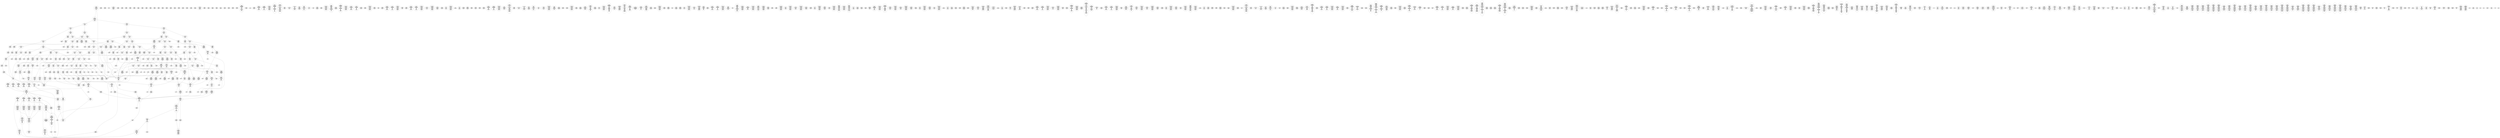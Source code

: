 /* Generated by GvGen v.1.0 (https://www.github.com/stricaud/gvgen) */

digraph G {
compound=true;
   node1 [label="[anywhere]"];
   node2 [label="# 0x0
PUSHX Data
PUSHX Data
MSTORE
PUSHX LogicData
CALLDATASIZE
LT
PUSHX Data
JUMPI
"];
   node3 [label="# 0xd
PUSHX Data
CALLDATALOAD
PUSHX BitData
SHR
PUSHX LogicData
GT
PUSHX Data
JUMPI
"];
   node4 [label="# 0x1e
PUSHX LogicData
GT
PUSHX Data
JUMPI
"];
   node5 [label="# 0x29
PUSHX LogicData
GT
PUSHX Data
JUMPI
"];
   node6 [label="# 0x34
PUSHX LogicData
GT
PUSHX Data
JUMPI
"];
   node7 [label="# 0x3f
PUSHX LogicData
EQ
PUSHX Data
JUMPI
"];
   node8 [label="# 0x4a
PUSHX LogicData
EQ
PUSHX Data
JUMPI
"];
   node9 [label="# 0x55
PUSHX LogicData
EQ
PUSHX Data
JUMPI
"];
   node10 [label="# 0x60
PUSHX LogicData
EQ
PUSHX Data
JUMPI
"];
   node11 [label="# 0x6b
PUSHX Data
JUMP
"];
   node12 [label="# 0x6f
JUMPDEST
PUSHX LogicData
EQ
PUSHX Data
JUMPI
"];
   node13 [label="# 0x7b
PUSHX LogicData
EQ
PUSHX Data
JUMPI
"];
   node14 [label="# 0x86
PUSHX LogicData
EQ
PUSHX Data
JUMPI
"];
   node15 [label="# 0x91
PUSHX Data
JUMP
"];
   node16 [label="# 0x95
JUMPDEST
PUSHX LogicData
EQ
PUSHX Data
JUMPI
"];
   node17 [label="# 0xa1
PUSHX LogicData
EQ
PUSHX Data
JUMPI
"];
   node18 [label="# 0xac
PUSHX LogicData
EQ
PUSHX Data
JUMPI
"];
   node19 [label="# 0xb7
PUSHX LogicData
EQ
PUSHX Data
JUMPI
"];
   node20 [label="# 0xc2
PUSHX LogicData
EQ
PUSHX Data
JUMPI
"];
   node21 [label="# 0xcd
PUSHX LogicData
EQ
PUSHX Data
JUMPI
"];
   node22 [label="# 0xd8
PUSHX Data
JUMP
"];
   node23 [label="# 0xdc
JUMPDEST
PUSHX LogicData
GT
PUSHX Data
JUMPI
"];
   node24 [label="# 0xe8
PUSHX LogicData
EQ
PUSHX Data
JUMPI
"];
   node25 [label="# 0xf3
PUSHX LogicData
EQ
PUSHX Data
JUMPI
"];
   node26 [label="# 0xfe
PUSHX LogicData
EQ
PUSHX Data
JUMPI
"];
   node27 [label="# 0x109
PUSHX LogicData
EQ
PUSHX Data
JUMPI
"];
   node28 [label="# 0x114
PUSHX LogicData
EQ
PUSHX Data
JUMPI
"];
   node29 [label="# 0x11f
PUSHX LogicData
EQ
PUSHX Data
JUMPI
"];
   node30 [label="# 0x12a
PUSHX Data
JUMP
"];
   node31 [label="# 0x12e
JUMPDEST
PUSHX LogicData
EQ
PUSHX Data
JUMPI
"];
   node32 [label="# 0x13a
PUSHX LogicData
EQ
PUSHX Data
JUMPI
"];
   node33 [label="# 0x145
PUSHX LogicData
EQ
PUSHX Data
JUMPI
"];
   node34 [label="# 0x150
PUSHX LogicData
EQ
PUSHX Data
JUMPI
"];
   node35 [label="# 0x15b
PUSHX LogicData
EQ
PUSHX Data
JUMPI
"];
   node36 [label="# 0x166
PUSHX LogicData
EQ
PUSHX Data
JUMPI
"];
   node37 [label="# 0x171
PUSHX Data
JUMP
"];
   node38 [label="# 0x175
JUMPDEST
PUSHX LogicData
GT
PUSHX Data
JUMPI
"];
   node39 [label="# 0x181
PUSHX LogicData
GT
PUSHX Data
JUMPI
"];
   node40 [label="# 0x18c
PUSHX LogicData
GT
PUSHX Data
JUMPI
"];
   node41 [label="# 0x197
PUSHX LogicData
EQ
PUSHX Data
JUMPI
"];
   node42 [label="# 0x1a2
PUSHX LogicData
EQ
PUSHX Data
JUMPI
"];
   node43 [label="# 0x1ad
PUSHX LogicData
EQ
PUSHX Data
JUMPI
"];
   node44 [label="# 0x1b8
PUSHX LogicData
EQ
PUSHX Data
JUMPI
"];
   node45 [label="# 0x1c3
PUSHX Data
JUMP
"];
   node46 [label="# 0x1c7
JUMPDEST
PUSHX LogicData
EQ
PUSHX Data
JUMPI
"];
   node47 [label="# 0x1d3
PUSHX LogicData
EQ
PUSHX Data
JUMPI
"];
   node48 [label="# 0x1de
PUSHX LogicData
EQ
PUSHX Data
JUMPI
"];
   node49 [label="# 0x1e9
PUSHX Data
JUMP
"];
   node50 [label="# 0x1ed
JUMPDEST
PUSHX LogicData
EQ
PUSHX Data
JUMPI
"];
   node51 [label="# 0x1f9
PUSHX LogicData
EQ
PUSHX Data
JUMPI
"];
   node52 [label="# 0x204
PUSHX LogicData
EQ
PUSHX Data
JUMPI
"];
   node53 [label="# 0x20f
PUSHX LogicData
EQ
PUSHX Data
JUMPI
"];
   node54 [label="# 0x21a
PUSHX LogicData
EQ
PUSHX Data
JUMPI
"];
   node55 [label="# 0x225
PUSHX LogicData
EQ
PUSHX Data
JUMPI
"];
   node56 [label="# 0x230
PUSHX Data
JUMP
"];
   node57 [label="# 0x234
JUMPDEST
PUSHX LogicData
GT
PUSHX Data
JUMPI
"];
   node58 [label="# 0x240
PUSHX LogicData
EQ
PUSHX Data
JUMPI
"];
   node59 [label="# 0x24b
PUSHX LogicData
EQ
PUSHX Data
JUMPI
"];
   node60 [label="# 0x256
PUSHX LogicData
EQ
PUSHX Data
JUMPI
"];
   node61 [label="# 0x261
PUSHX LogicData
EQ
PUSHX Data
JUMPI
"];
   node62 [label="# 0x26c
PUSHX LogicData
EQ
PUSHX Data
JUMPI
"];
   node63 [label="# 0x277
PUSHX LogicData
EQ
PUSHX Data
JUMPI
"];
   node64 [label="# 0x282
PUSHX Data
JUMP
"];
   node65 [label="# 0x286
JUMPDEST
PUSHX LogicData
EQ
PUSHX Data
JUMPI
"];
   node66 [label="# 0x292
PUSHX LogicData
EQ
PUSHX Data
JUMPI
"];
   node67 [label="# 0x29d
PUSHX LogicData
EQ
PUSHX Data
JUMPI
"];
   node68 [label="# 0x2a8
PUSHX LogicData
EQ
PUSHX Data
JUMPI
"];
   node69 [label="# 0x2b3
PUSHX LogicData
EQ
PUSHX Data
JUMPI
"];
   node70 [label="# 0x2be
PUSHX LogicData
EQ
PUSHX Data
JUMPI
"];
   node71 [label="# 0x2c9
JUMPDEST
PUSHX Data
REVERT
"];
   node72 [label="# 0x2ce
JUMPDEST
CALLVALUE
ISZERO
PUSHX Data
JUMPI
"];
   node73 [label="# 0x2d6
PUSHX Data
REVERT
"];
   node74 [label="# 0x2da
JUMPDEST
PUSHX Data
PUSHX Data
CALLDATASIZE
PUSHX Data
PUSHX Data
JUMP
"];
   node75 [label="# 0x2e9
JUMPDEST
PUSHX Data
JUMP
"];
   node76 [label="# 0x2ee
JUMPDEST
PUSHX MemData
MLOAD
PUSHX Data
PUSHX Data
JUMP
"];
   node77 [label="# 0x2fb
JUMPDEST
PUSHX MemData
MLOAD
SUB
RETURN
"];
   node78 [label="# 0x304
JUMPDEST
CALLVALUE
ISZERO
PUSHX Data
JUMPI
"];
   node79 [label="# 0x30c
PUSHX Data
REVERT
"];
   node80 [label="# 0x310
JUMPDEST
PUSHX Data
PUSHX Data
CALLDATASIZE
PUSHX Data
PUSHX Data
JUMP
"];
   node81 [label="# 0x31f
JUMPDEST
PUSHX Data
JUMP
"];
   node82 [label="# 0x324
JUMPDEST
STOP
"];
   node83 [label="# 0x326
JUMPDEST
CALLVALUE
ISZERO
PUSHX Data
JUMPI
"];
   node84 [label="# 0x32e
PUSHX Data
REVERT
"];
   node85 [label="# 0x332
JUMPDEST
PUSHX Data
PUSHX Data
JUMP
"];
   node86 [label="# 0x33b
JUMPDEST
PUSHX MemData
MLOAD
PUSHX Data
PUSHX Data
JUMP
"];
   node87 [label="# 0x348
JUMPDEST
CALLVALUE
ISZERO
PUSHX Data
JUMPI
"];
   node88 [label="# 0x350
PUSHX Data
REVERT
"];
   node89 [label="# 0x354
JUMPDEST
PUSHX Data
PUSHX Data
CALLDATASIZE
PUSHX Data
PUSHX Data
JUMP
"];
   node90 [label="# 0x363
JUMPDEST
PUSHX Data
JUMP
"];
   node91 [label="# 0x368
JUMPDEST
PUSHX MemData
MLOAD
PUSHX Data
PUSHX Data
JUMP
"];
   node92 [label="# 0x375
JUMPDEST
CALLVALUE
ISZERO
PUSHX Data
JUMPI
"];
   node93 [label="# 0x37d
PUSHX Data
REVERT
"];
   node94 [label="# 0x381
JUMPDEST
PUSHX Data
PUSHX Data
CALLDATASIZE
PUSHX Data
PUSHX Data
JUMP
"];
   node95 [label="# 0x390
JUMPDEST
PUSHX Data
JUMP
"];
   node96 [label="# 0x395
JUMPDEST
CALLVALUE
ISZERO
PUSHX Data
JUMPI
"];
   node97 [label="# 0x39d
PUSHX Data
REVERT
"];
   node98 [label="# 0x3a1
JUMPDEST
PUSHX Data
PUSHX Data
CALLDATASIZE
PUSHX Data
PUSHX Data
JUMP
"];
   node99 [label="# 0x3b0
JUMPDEST
PUSHX Data
JUMP
"];
   node100 [label="# 0x3b5
JUMPDEST
CALLVALUE
ISZERO
PUSHX Data
JUMPI
"];
   node101 [label="# 0x3bd
PUSHX Data
REVERT
"];
   node102 [label="# 0x3c1
JUMPDEST
PUSHX Data
PUSHX Data
CALLDATASIZE
PUSHX Data
PUSHX Data
JUMP
"];
   node103 [label="# 0x3d0
JUMPDEST
PUSHX Data
JUMP
"];
   node104 [label="# 0x3d5
JUMPDEST
CALLVALUE
ISZERO
PUSHX Data
JUMPI
"];
   node105 [label="# 0x3dd
PUSHX Data
REVERT
"];
   node106 [label="# 0x3e1
JUMPDEST
PUSHX Data
PUSHX Data
CALLDATASIZE
PUSHX Data
PUSHX Data
JUMP
"];
   node107 [label="# 0x3f0
JUMPDEST
PUSHX Data
JUMP
"];
   node108 [label="# 0x3f5
JUMPDEST
CALLVALUE
ISZERO
PUSHX Data
JUMPI
"];
   node109 [label="# 0x3fd
PUSHX Data
REVERT
"];
   node110 [label="# 0x401
JUMPDEST
PUSHX Data
PUSHX Data
JUMP
"];
   node111 [label="# 0x40a
JUMPDEST
PUSHX MemData
MLOAD
PUSHX Data
PUSHX Data
JUMP
"];
   node112 [label="# 0x417
JUMPDEST
CALLVALUE
ISZERO
PUSHX Data
JUMPI
"];
   node113 [label="# 0x41f
PUSHX Data
REVERT
"];
   node114 [label="# 0x423
JUMPDEST
PUSHX Data
PUSHX Data
JUMP
"];
   node115 [label="# 0x42c
JUMPDEST
CALLVALUE
ISZERO
PUSHX Data
JUMPI
"];
   node116 [label="# 0x434
PUSHX Data
REVERT
"];
   node117 [label="# 0x438
JUMPDEST
PUSHX Data
PUSHX Data
CALLDATASIZE
PUSHX Data
PUSHX Data
JUMP
"];
   node118 [label="# 0x447
JUMPDEST
PUSHX Data
JUMP
"];
   node119 [label="# 0x44c
JUMPDEST
CALLVALUE
ISZERO
PUSHX Data
JUMPI
"];
   node120 [label="# 0x454
PUSHX Data
REVERT
"];
   node121 [label="# 0x458
JUMPDEST
PUSHX Data
PUSHX Data
CALLDATASIZE
PUSHX Data
PUSHX Data
JUMP
"];
   node122 [label="# 0x467
JUMPDEST
PUSHX Data
JUMP
"];
   node123 [label="# 0x46c
JUMPDEST
CALLVALUE
ISZERO
PUSHX Data
JUMPI
"];
   node124 [label="# 0x474
PUSHX Data
REVERT
"];
   node125 [label="# 0x478
JUMPDEST
PUSHX Data
PUSHX Data
JUMP
"];
   node126 [label="# 0x481
JUMPDEST
CALLVALUE
ISZERO
PUSHX Data
JUMPI
"];
   node127 [label="# 0x489
PUSHX Data
REVERT
"];
   node128 [label="# 0x48d
JUMPDEST
PUSHX Data
PUSHX Data
CALLDATASIZE
PUSHX Data
PUSHX Data
JUMP
"];
   node129 [label="# 0x49c
JUMPDEST
PUSHX Data
JUMP
"];
   node130 [label="# 0x4a1
JUMPDEST
CALLVALUE
ISZERO
PUSHX Data
JUMPI
"];
   node131 [label="# 0x4a9
PUSHX Data
REVERT
"];
   node132 [label="# 0x4ad
JUMPDEST
PUSHX Data
PUSHX Data
CALLDATASIZE
PUSHX Data
PUSHX Data
JUMP
"];
   node133 [label="# 0x4bc
JUMPDEST
PUSHX Data
JUMP
"];
   node134 [label="# 0x4c1
JUMPDEST
CALLVALUE
ISZERO
PUSHX Data
JUMPI
"];
   node135 [label="# 0x4c9
PUSHX Data
REVERT
"];
   node136 [label="# 0x4cd
JUMPDEST
PUSHX Data
PUSHX Data
CALLDATASIZE
PUSHX Data
PUSHX Data
JUMP
"];
   node137 [label="# 0x4dc
JUMPDEST
PUSHX Data
JUMP
"];
   node138 [label="# 0x4e1
JUMPDEST
CALLVALUE
ISZERO
PUSHX Data
JUMPI
"];
   node139 [label="# 0x4e9
PUSHX Data
REVERT
"];
   node140 [label="# 0x4ed
JUMPDEST
PUSHX Data
PUSHX Data
CALLDATASIZE
PUSHX Data
PUSHX Data
JUMP
"];
   node141 [label="# 0x4fc
JUMPDEST
PUSHX Data
JUMP
"];
   node142 [label="# 0x501
JUMPDEST
CALLVALUE
ISZERO
PUSHX Data
JUMPI
"];
   node143 [label="# 0x509
PUSHX Data
REVERT
"];
   node144 [label="# 0x50d
JUMPDEST
PUSHX Data
PUSHX Data
CALLDATASIZE
PUSHX Data
PUSHX Data
JUMP
"];
   node145 [label="# 0x51c
JUMPDEST
PUSHX Data
JUMP
"];
   node146 [label="# 0x521
JUMPDEST
CALLVALUE
ISZERO
PUSHX Data
JUMPI
"];
   node147 [label="# 0x529
PUSHX Data
REVERT
"];
   node148 [label="# 0x52d
JUMPDEST
PUSHX Data
PUSHX Data
CALLDATASIZE
PUSHX Data
PUSHX Data
JUMP
"];
   node149 [label="# 0x53c
JUMPDEST
PUSHX Data
JUMP
"];
   node150 [label="# 0x541
JUMPDEST
CALLVALUE
ISZERO
PUSHX Data
JUMPI
"];
   node151 [label="# 0x549
PUSHX Data
REVERT
"];
   node152 [label="# 0x54d
JUMPDEST
PUSHX Data
PUSHX Data
CALLDATASIZE
PUSHX Data
PUSHX Data
JUMP
"];
   node153 [label="# 0x55c
JUMPDEST
PUSHX Data
JUMP
"];
   node154 [label="# 0x561
JUMPDEST
CALLVALUE
ISZERO
PUSHX Data
JUMPI
"];
   node155 [label="# 0x569
PUSHX Data
REVERT
"];
   node156 [label="# 0x56d
JUMPDEST
PUSHX Data
PUSHX Data
CALLDATASIZE
PUSHX Data
PUSHX Data
JUMP
"];
   node157 [label="# 0x57c
JUMPDEST
PUSHX Data
JUMP
"];
   node158 [label="# 0x581
JUMPDEST
CALLVALUE
ISZERO
PUSHX Data
JUMPI
"];
   node159 [label="# 0x589
PUSHX Data
REVERT
"];
   node160 [label="# 0x58d
JUMPDEST
PUSHX Data
PUSHX Data
JUMP
"];
   node161 [label="# 0x596
JUMPDEST
CALLVALUE
ISZERO
PUSHX Data
JUMPI
"];
   node162 [label="# 0x59e
PUSHX Data
REVERT
"];
   node163 [label="# 0x5a2
JUMPDEST
PUSHX Data
PUSHX Data
CALLDATASIZE
PUSHX Data
PUSHX Data
JUMP
"];
   node164 [label="# 0x5b1
JUMPDEST
PUSHX Data
JUMP
"];
   node165 [label="# 0x5b6
JUMPDEST
PUSHX Data
PUSHX Data
CALLDATASIZE
PUSHX Data
PUSHX Data
JUMP
"];
   node166 [label="# 0x5c4
JUMPDEST
PUSHX Data
JUMP
"];
   node167 [label="# 0x5c9
JUMPDEST
CALLVALUE
ISZERO
PUSHX Data
JUMPI
"];
   node168 [label="# 0x5d1
PUSHX Data
REVERT
"];
   node169 [label="# 0x5d5
JUMPDEST
PUSHX Data
PUSHX Data
CALLDATASIZE
PUSHX Data
PUSHX Data
JUMP
"];
   node170 [label="# 0x5e4
JUMPDEST
PUSHX Data
JUMP
"];
   node171 [label="# 0x5e9
JUMPDEST
CALLVALUE
ISZERO
PUSHX Data
JUMPI
"];
   node172 [label="# 0x5f1
PUSHX Data
REVERT
"];
   node173 [label="# 0x5f5
JUMPDEST
PUSHX Data
PUSHX Data
JUMP
"];
   node174 [label="# 0x5fe
JUMPDEST
PUSHX Data
PUSHX Data
CALLDATASIZE
PUSHX Data
PUSHX Data
JUMP
"];
   node175 [label="# 0x60c
JUMPDEST
PUSHX Data
JUMP
"];
   node176 [label="# 0x611
JUMPDEST
CALLVALUE
ISZERO
PUSHX Data
JUMPI
"];
   node177 [label="# 0x619
PUSHX Data
REVERT
"];
   node178 [label="# 0x61d
JUMPDEST
PUSHX Data
PUSHX Data
JUMP
"];
   node179 [label="# 0x626
JUMPDEST
CALLVALUE
ISZERO
PUSHX Data
JUMPI
"];
   node180 [label="# 0x62e
PUSHX Data
REVERT
"];
   node181 [label="# 0x632
JUMPDEST
PUSHX Data
PUSHX Data
CALLDATASIZE
PUSHX Data
PUSHX Data
JUMP
"];
   node182 [label="# 0x641
JUMPDEST
PUSHX Data
JUMP
"];
   node183 [label="# 0x646
JUMPDEST
PUSHX MemData
MLOAD
PUSHX Data
PUSHX Data
JUMP
"];
   node184 [label="# 0x653
JUMPDEST
CALLVALUE
ISZERO
PUSHX Data
JUMPI
"];
   node185 [label="# 0x65b
PUSHX Data
REVERT
"];
   node186 [label="# 0x65f
JUMPDEST
PUSHX Data
PUSHX Data
JUMP
"];
   node187 [label="# 0x668
JUMPDEST
CALLVALUE
ISZERO
PUSHX Data
JUMPI
"];
   node188 [label="# 0x670
PUSHX Data
REVERT
"];
   node189 [label="# 0x674
JUMPDEST
PUSHX Data
PUSHX Data
JUMP
"];
   node190 [label="# 0x67d
JUMPDEST
CALLVALUE
ISZERO
PUSHX Data
JUMPI
"];
   node191 [label="# 0x685
PUSHX Data
REVERT
"];
   node192 [label="# 0x689
JUMPDEST
PUSHX Data
PUSHX Data
CALLDATASIZE
PUSHX Data
PUSHX Data
JUMP
"];
   node193 [label="# 0x698
JUMPDEST
PUSHX Data
JUMP
"];
   node194 [label="# 0x69d
JUMPDEST
CALLVALUE
ISZERO
PUSHX Data
JUMPI
"];
   node195 [label="# 0x6a5
PUSHX Data
REVERT
"];
   node196 [label="# 0x6a9
JUMPDEST
PUSHX Data
PUSHX Data
JUMP
"];
   node197 [label="# 0x6b2
JUMPDEST
CALLVALUE
ISZERO
PUSHX Data
JUMPI
"];
   node198 [label="# 0x6ba
PUSHX Data
REVERT
"];
   node199 [label="# 0x6be
JUMPDEST
PUSHX Data
PUSHX Data
JUMP
"];
   node200 [label="# 0x6c7
JUMPDEST
CALLVALUE
ISZERO
PUSHX Data
JUMPI
"];
   node201 [label="# 0x6cf
PUSHX Data
REVERT
"];
   node202 [label="# 0x6d3
JUMPDEST
PUSHX Data
PUSHX Data
JUMP
"];
   node203 [label="# 0x6dc
JUMPDEST
CALLVALUE
ISZERO
PUSHX Data
JUMPI
"];
   node204 [label="# 0x6e4
PUSHX Data
REVERT
"];
   node205 [label="# 0x6e8
JUMPDEST
PUSHX Data
PUSHX Data
JUMP
"];
   node206 [label="# 0x6f1
JUMPDEST
CALLVALUE
ISZERO
PUSHX Data
JUMPI
"];
   node207 [label="# 0x6f9
PUSHX Data
REVERT
"];
   node208 [label="# 0x6fd
JUMPDEST
PUSHX Data
PUSHX Data
CALLDATASIZE
PUSHX Data
PUSHX Data
JUMP
"];
   node209 [label="# 0x70c
JUMPDEST
PUSHX Data
JUMP
"];
   node210 [label="# 0x711
JUMPDEST
CALLVALUE
ISZERO
PUSHX Data
JUMPI
"];
   node211 [label="# 0x719
PUSHX Data
REVERT
"];
   node212 [label="# 0x71d
JUMPDEST
PUSHX Data
PUSHX Data
CALLDATASIZE
PUSHX Data
PUSHX Data
JUMP
"];
   node213 [label="# 0x72c
JUMPDEST
PUSHX Data
JUMP
"];
   node214 [label="# 0x731
JUMPDEST
CALLVALUE
ISZERO
PUSHX Data
JUMPI
"];
   node215 [label="# 0x739
PUSHX Data
REVERT
"];
   node216 [label="# 0x73d
JUMPDEST
PUSHX Data
PUSHX Data
JUMP
"];
   node217 [label="# 0x746
JUMPDEST
CALLVALUE
ISZERO
PUSHX Data
JUMPI
"];
   node218 [label="# 0x74e
PUSHX Data
REVERT
"];
   node219 [label="# 0x752
JUMPDEST
PUSHX Data
PUSHX Data
CALLDATASIZE
PUSHX Data
PUSHX Data
JUMP
"];
   node220 [label="# 0x761
JUMPDEST
PUSHX Data
JUMP
"];
   node221 [label="# 0x766
JUMPDEST
PUSHX Data
PUSHX Data
CALLDATASIZE
PUSHX Data
PUSHX Data
JUMP
"];
   node222 [label="# 0x774
JUMPDEST
PUSHX Data
JUMP
"];
   node223 [label="# 0x779
JUMPDEST
CALLVALUE
ISZERO
PUSHX Data
JUMPI
"];
   node224 [label="# 0x781
PUSHX Data
REVERT
"];
   node225 [label="# 0x785
JUMPDEST
PUSHX Data
PUSHX Data
JUMP
"];
   node226 [label="# 0x78e
JUMPDEST
CALLVALUE
ISZERO
PUSHX Data
JUMPI
"];
   node227 [label="# 0x796
PUSHX Data
REVERT
"];
   node228 [label="# 0x79a
JUMPDEST
PUSHX Data
PUSHX Data
CALLDATASIZE
PUSHX Data
PUSHX Data
JUMP
"];
   node229 [label="# 0x7a9
JUMPDEST
PUSHX Data
JUMP
"];
   node230 [label="# 0x7ae
JUMPDEST
CALLVALUE
ISZERO
PUSHX Data
JUMPI
"];
   node231 [label="# 0x7b6
PUSHX Data
REVERT
"];
   node232 [label="# 0x7ba
JUMPDEST
PUSHX Data
PUSHX Data
JUMP
"];
   node233 [label="# 0x7c3
JUMPDEST
CALLVALUE
ISZERO
PUSHX Data
JUMPI
"];
   node234 [label="# 0x7cb
PUSHX Data
REVERT
"];
   node235 [label="# 0x7cf
JUMPDEST
PUSHX Data
PUSHX Data
CALLDATASIZE
PUSHX Data
PUSHX Data
JUMP
"];
   node236 [label="# 0x7de
JUMPDEST
PUSHX Data
JUMP
"];
   node237 [label="# 0x7e3
JUMPDEST
CALLVALUE
ISZERO
PUSHX Data
JUMPI
"];
   node238 [label="# 0x7eb
PUSHX Data
REVERT
"];
   node239 [label="# 0x7ef
JUMPDEST
PUSHX Data
PUSHX Data
JUMP
"];
   node240 [label="# 0x7f8
JUMPDEST
CALLVALUE
ISZERO
PUSHX Data
JUMPI
"];
   node241 [label="# 0x800
PUSHX Data
REVERT
"];
   node242 [label="# 0x804
JUMPDEST
PUSHX Data
PUSHX Data
JUMP
"];
   node243 [label="# 0x80d
JUMPDEST
CALLVALUE
ISZERO
PUSHX Data
JUMPI
"];
   node244 [label="# 0x815
PUSHX Data
REVERT
"];
   node245 [label="# 0x819
JUMPDEST
PUSHX Data
PUSHX Data
JUMP
"];
   node246 [label="# 0x822
JUMPDEST
CALLVALUE
ISZERO
PUSHX Data
JUMPI
"];
   node247 [label="# 0x82a
PUSHX Data
REVERT
"];
   node248 [label="# 0x82e
JUMPDEST
PUSHX Data
PUSHX Data
CALLDATASIZE
PUSHX Data
PUSHX Data
JUMP
"];
   node249 [label="# 0x83d
JUMPDEST
PUSHX Data
JUMP
"];
   node250 [label="# 0x842
JUMPDEST
CALLVALUE
ISZERO
PUSHX Data
JUMPI
"];
   node251 [label="# 0x84a
PUSHX Data
REVERT
"];
   node252 [label="# 0x84e
JUMPDEST
PUSHX Data
PUSHX Data
CALLDATASIZE
PUSHX Data
PUSHX Data
JUMP
"];
   node253 [label="# 0x85d
JUMPDEST
PUSHX Data
JUMP
"];
   node254 [label="# 0x862
JUMPDEST
PUSHX Data
PUSHX ArithData
PUSHX BitData
PUSHX BitData
SHL
SUB
NOT
AND
PUSHX BitData
PUSHX BitData
SHL
EQ
PUSHX Data
JUMPI
"];
   node255 [label="# 0x87e
PUSHX Data
PUSHX Data
JUMP
"];
   node256 [label="# 0x887
JUMPDEST
"];
   node257 [label="# 0x88a
JUMPDEST
JUMP
"];
   node258 [label="# 0x88f
JUMPDEST
PUSHX Data
PUSHX Data
JUMP
"];
   node259 [label="# 0x897
JUMPDEST
PUSHX ArithData
PUSHX BitData
PUSHX BitData
SHL
SUB
AND
PUSHX Data
PUSHX Data
JUMP
"];
   node260 [label="# 0x8a8
JUMPDEST
PUSHX ArithData
PUSHX BitData
PUSHX BitData
SHL
SUB
AND
EQ
PUSHX Data
JUMPI
"];
   node261 [label="# 0x8b7
PUSHX MemData
MLOAD
PUSHX BitData
PUSHX BitData
SHL
MSTORE
PUSHX ArithData
ADD
PUSHX Data
PUSHX Data
JUMP
"];
   node262 [label="# 0x8ce
JUMPDEST
PUSHX MemData
MLOAD
SUB
REVERT
"];
   node263 [label="# 0x8d7
JUMPDEST
PUSHX StorData
SLOAD
PUSHX ArithData
PUSHX BitData
PUSHX BitData
SHL
SUB
NOT
AND
PUSHX ArithData
PUSHX BitData
PUSHX BitData
SHL
SUB
AND
OR
SSTORE
JUMP
"];
   node264 [label="# 0x8f9
JUMPDEST
PUSHX Data
PUSHX StorData
SLOAD
PUSHX Data
PUSHX Data
JUMP
"];
   node265 [label="# 0x908
JUMPDEST
PUSHX ArithData
ADD
PUSHX ArithData
DIV
MUL
PUSHX ArithData
ADD
PUSHX MemData
MLOAD
ADD
PUSHX Data
MSTORE
MSTORE
PUSHX ArithData
ADD
SLOAD
PUSHX Data
PUSHX Data
JUMP
"];
   node266 [label="# 0x934
JUMPDEST
ISZERO
PUSHX Data
JUMPI
"];
   node267 [label="# 0x93b
PUSHX LogicData
LT
PUSHX Data
JUMPI
"];
   node268 [label="# 0x943
PUSHX ArithData
SLOAD
DIV
MUL
MSTORE
PUSHX ArithData
ADD
PUSHX Data
JUMP
"];
   node269 [label="# 0x956
JUMPDEST
ADD
PUSHX Data
MSTORE
PUSHX Data
PUSHX Data
SHA3
"];
   node270 [label="# 0x964
JUMPDEST
SLOAD
MSTORE
PUSHX ArithData
ADD
PUSHX ArithData
ADD
GT
PUSHX Data
JUMPI
"];
   node271 [label="# 0x978
SUB
PUSHX BitData
AND
ADD
"];
   node272 [label="# 0x981
JUMPDEST
JUMP
"];
   node273 [label="# 0x98b
JUMPDEST
PUSHX Data
PUSHX Data
PUSHX Data
JUMP
"];
   node274 [label="# 0x996
JUMPDEST
PUSHX Data
JUMPI
"];
   node275 [label="# 0x99b
PUSHX MemData
MLOAD
PUSHX BitData
PUSHX BitData
SHL
MSTORE
PUSHX ArithData
ADD
PUSHX Data
PUSHX Data
JUMP
"];
   node276 [label="# 0x9b2
JUMPDEST
PUSHX Data
MSTORE
PUSHX Data
PUSHX Data
MSTORE
PUSHX Data
SHA3
SLOAD
PUSHX ArithData
PUSHX BitData
PUSHX BitData
SHL
SUB
AND
JUMP
"];
   node277 [label="# 0x9ce
JUMPDEST
PUSHX Data
PUSHX Data
PUSHX Data
JUMP
"];
   node278 [label="# 0x9d9
JUMPDEST
PUSHX ArithData
PUSHX BitData
PUSHX BitData
SHL
SUB
AND
PUSHX ArithData
PUSHX BitData
PUSHX BitData
SHL
SUB
AND
EQ
ISZERO
PUSHX Data
JUMPI
"];
   node279 [label="# 0x9f6
PUSHX MemData
MLOAD
PUSHX BitData
PUSHX BitData
SHL
MSTORE
PUSHX ArithData
ADD
PUSHX Data
PUSHX Data
JUMP
"];
   node280 [label="# 0xa0d
JUMPDEST
PUSHX ArithData
PUSHX BitData
PUSHX BitData
SHL
SUB
AND
PUSHX Data
PUSHX Data
JUMP
"];
   node281 [label="# 0xa1f
JUMPDEST
PUSHX ArithData
PUSHX BitData
PUSHX BitData
SHL
SUB
AND
EQ
PUSHX Data
JUMPI
"];
   node282 [label="# 0xa2f
PUSHX Data
PUSHX Data
PUSHX Data
JUMP
"];
   node283 [label="# 0xa3b
JUMPDEST
PUSHX Data
JUMPI
"];
   node284 [label="# 0xa40
PUSHX MemData
MLOAD
PUSHX BitData
PUSHX BitData
SHL
MSTORE
PUSHX ArithData
ADD
PUSHX Data
PUSHX Data
JUMP
"];
   node285 [label="# 0xa57
JUMPDEST
PUSHX Data
PUSHX Data
JUMP
"];
   node286 [label="# 0xa61
JUMPDEST
JUMP
"];
   node287 [label="# 0xa66
JUMPDEST
PUSHX Data
PUSHX Data
JUMP
"];
   node288 [label="# 0xa6e
JUMPDEST
PUSHX ArithData
PUSHX BitData
PUSHX BitData
SHL
SUB
AND
PUSHX Data
PUSHX Data
JUMP
"];
   node289 [label="# 0xa7f
JUMPDEST
PUSHX ArithData
PUSHX BitData
PUSHX BitData
SHL
SUB
AND
EQ
PUSHX Data
JUMPI
"];
   node290 [label="# 0xa8e
PUSHX MemData
MLOAD
PUSHX BitData
PUSHX BitData
SHL
MSTORE
PUSHX ArithData
ADD
PUSHX Data
PUSHX Data
JUMP
"];
   node291 [label="# 0xaa5
JUMPDEST
PUSHX Data
SSTORE
JUMP
"];
   node292 [label="# 0xaaa
JUMPDEST
PUSHX Data
PUSHX Data
JUMP
"];
   node293 [label="# 0xab2
JUMPDEST
PUSHX ArithData
PUSHX BitData
PUSHX BitData
SHL
SUB
AND
PUSHX Data
PUSHX Data
JUMP
"];
   node294 [label="# 0xac3
JUMPDEST
PUSHX ArithData
PUSHX BitData
PUSHX BitData
SHL
SUB
AND
EQ
PUSHX Data
JUMPI
"];
   node295 [label="# 0xad2
PUSHX MemData
MLOAD
PUSHX BitData
PUSHX BitData
SHL
MSTORE
PUSHX ArithData
ADD
PUSHX Data
PUSHX Data
JUMP
"];
   node296 [label="# 0xae9
JUMPDEST
PUSHX LogicData
GT
PUSHX Data
JUMPI
"];
   node297 [label="# 0xaf2
PUSHX MemData
MLOAD
PUSHX BitData
PUSHX BitData
SHL
MSTORE
PUSHX ArithData
ADD
PUSHX Data
PUSHX Data
JUMP
"];
   node298 [label="# 0xb09
JUMPDEST
PUSHX StorData
SLOAD
PUSHX Data
PUSHX Data
JUMP
"];
   node299 [label="# 0xb15
JUMPDEST
PUSHX Data
PUSHX Data
JUMP
"];
   node300 [label="# 0xb1f
JUMPDEST
GT
ISZERO
PUSHX Data
JUMPI
"];
   node301 [label="# 0xb26
PUSHX MemData
MLOAD
PUSHX BitData
PUSHX BitData
SHL
MSTORE
PUSHX ArithData
ADD
PUSHX Data
PUSHX Data
JUMP
"];
   node302 [label="# 0xb3d
JUMPDEST
PUSHX Data
"];
   node303 [label="# 0xb40
JUMPDEST
LT
ISZERO
PUSHX Data
JUMPI
"];
   node304 [label="# 0xb49
PUSHX Data
PUSHX Data
PUSHX Data
JUMP
"];
   node305 [label="# 0xb54
JUMPDEST
PUSHX Data
PUSHX Data
PUSHX Data
JUMP
"];
   node306 [label="# 0xb5f
JUMPDEST
PUSHX Data
JUMP
"];
   node307 [label="# 0xb64
JUMPDEST
PUSHX Data
PUSHX Data
JUMP
"];
   node308 [label="# 0xb6e
JUMPDEST
PUSHX Data
JUMP
"];
   node309 [label="# 0xb76
JUMPDEST
PUSHX Data
PUSHX Data
JUMP
"];
   node310 [label="# 0xb7e
JUMPDEST
PUSHX ArithData
PUSHX BitData
PUSHX BitData
SHL
SUB
AND
PUSHX Data
PUSHX Data
JUMP
"];
   node311 [label="# 0xb8f
JUMPDEST
PUSHX ArithData
PUSHX BitData
PUSHX BitData
SHL
SUB
AND
EQ
PUSHX Data
JUMPI
"];
   node312 [label="# 0xb9e
PUSHX MemData
MLOAD
PUSHX BitData
PUSHX BitData
SHL
MSTORE
PUSHX ArithData
ADD
PUSHX Data
PUSHX Data
JUMP
"];
   node313 [label="# 0xbb5
JUMPDEST
PUSHX Data
PUSHX StorData
SLOAD
PUSHX Data
PUSHX Data
JUMP
"];
   node314 [label="# 0xbc4
JUMPDEST
PUSHX ArithData
ADD
PUSHX ArithData
DIV
MUL
PUSHX ArithData
ADD
PUSHX MemData
MLOAD
ADD
PUSHX Data
MSTORE
MSTORE
PUSHX ArithData
ADD
SLOAD
PUSHX Data
PUSHX Data
JUMP
"];
   node315 [label="# 0xbf0
JUMPDEST
ISZERO
PUSHX Data
JUMPI
"];
   node316 [label="# 0xbf7
PUSHX LogicData
LT
PUSHX Data
JUMPI
"];
   node317 [label="# 0xbff
PUSHX ArithData
SLOAD
DIV
MUL
MSTORE
PUSHX ArithData
ADD
PUSHX Data
JUMP
"];
   node318 [label="# 0xc12
JUMPDEST
ADD
PUSHX Data
MSTORE
PUSHX Data
PUSHX Data
SHA3
"];
   node319 [label="# 0xc20
JUMPDEST
SLOAD
MSTORE
PUSHX ArithData
ADD
PUSHX ArithData
ADD
GT
PUSHX Data
JUMPI
"];
   node320 [label="# 0xc34
SUB
PUSHX BitData
AND
ADD
"];
   node321 [label="# 0xc3d
JUMPDEST
MLOAD
PUSHX LogicData
EQ
PUSHX Data
JUMPI
"];
   node322 [label="# 0xc4e
PUSHX MemData
MLOAD
PUSHX BitData
PUSHX BitData
SHL
MSTORE
PUSHX ArithData
ADD
PUSHX Data
PUSHX Data
JUMP
"];
   node323 [label="# 0xc65
JUMPDEST
MLOAD
PUSHX Data
PUSHX Data
PUSHX ArithData
ADD
PUSHX Data
JUMP
"];
   node324 [label="# 0xc78
JUMPDEST
PUSHX StorData
SLOAD
JUMP
"];
   node325 [label="# 0xc7e
JUMPDEST
PUSHX StorData
SLOAD
JUMP
"];
   node326 [label="# 0xc84
JUMPDEST
PUSHX Data
PUSHX Data
PUSHX Data
JUMP
"];
   node327 [label="# 0xc8f
JUMPDEST
PUSHX Data
JUMP
"];
   node328 [label="# 0xc95
JUMPDEST
PUSHX Data
JUMPI
"];
   node329 [label="# 0xc9a
PUSHX MemData
MLOAD
PUSHX BitData
PUSHX BitData
SHL
MSTORE
PUSHX ArithData
ADD
PUSHX Data
PUSHX Data
JUMP
"];
   node330 [label="# 0xcb1
JUMPDEST
PUSHX Data
PUSHX Data
JUMP
"];
   node331 [label="# 0xcbc
JUMPDEST
PUSHX Data
PUSHX Data
PUSHX Data
JUMP
"];
   node332 [label="# 0xcc9
JUMPDEST
PUSHX MemData
MLOAD
PUSHX ArithData
ADD
PUSHX Data
PUSHX Data
JUMP
"];
   node333 [label="# 0xcd9
JUMPDEST
PUSHX MemData
MLOAD
SUB
PUSHX BitData
NOT
ADD
MSTORE
MSTORE
MLOAD
PUSHX ArithData
ADD
SHA3
JUMP
"];
   node334 [label="# 0xcf9
JUMPDEST
PUSHX StorData
SLOAD
PUSHX Data
DIV
PUSHX BitData
AND
JUMP
"];
   node335 [label="# 0xd07
JUMPDEST
PUSHX Data
PUSHX Data
PUSHX Data
JUMP
"];
   node336 [label="# 0xd12
JUMPDEST
LT
PUSHX Data
JUMPI
"];
   node337 [label="# 0xd19
PUSHX MemData
MLOAD
PUSHX BitData
PUSHX BitData
SHL
MSTORE
PUSHX ArithData
ADD
PUSHX Data
PUSHX Data
JUMP
"];
   node338 [label="# 0xd30
JUMPDEST
PUSHX ArithData
PUSHX BitData
PUSHX BitData
SHL
SUB
AND
PUSHX Data
MSTORE
PUSHX Data
PUSHX Data
MSTORE
PUSHX Data
SHA3
MSTORE
MSTORE
SHA3
SLOAD
JUMP
"];
   node339 [label="# 0xd59
JUMPDEST
PUSHX Data
MLOAD
PUSHX LogicData
EQ
PUSHX Data
JUMPI
"];
   node340 [label="# 0xd65
PUSHX BitData
PUSHX BitData
SHL
PUSHX Data
MSTORE
PUSHX Data
PUSHX Data
MSTORE
PUSHX Data
PUSHX Data
REVERT
"];
   node341 [label="# 0xd7a
JUMPDEST
PUSHX ArithData
ADD
MLOAD
PUSHX Data
ADD
MLOAD
PUSHX ArithData
ADD
MLOAD
MLOAD
PUSHX BitData
MSTORE
ADD
MSTORE
BYTE
PUSHX Data
PUSHX Data
PUSHX Data
JUMP
"];
   node342 [label="# 0xdb1
JUMPDEST
PUSHX Data
PUSHX MemData
MLOAD
PUSHX ArithData
SUB
SUB
GAS
STATICCALL
ISZERO
ISZERO
PUSHX Data
JUMPI
"];
   node343 [label="# 0xdca
RETURNDATASIZE
PUSHX Data
RETURNDATACOPY
RETURNDATASIZE
PUSHX Data
REVERT
"];
   node344 [label="# 0xdd3
JUMPDEST
PUSHX MemData
MLOAD
PUSHX BitData
NOT
ADD
MLOAD
JUMP
"];
   node345 [label="# 0xde8
JUMPDEST
PUSHX Data
PUSHX MemData
MLOAD
PUSHX ArithData
ADD
PUSHX Data
MSTORE
PUSHX Data
MSTORE
PUSHX Data
JUMP
"];
   node346 [label="# 0xe03
JUMPDEST
PUSHX Data
PUSHX Data
PUSHX Data
JUMP
"];
   node347 [label="# 0xe0e
JUMPDEST
PUSHX Data
JUMPI
"];
   node348 [label="# 0xe13
PUSHX MemData
MLOAD
PUSHX BitData
PUSHX BitData
SHL
MSTORE
PUSHX ArithData
ADD
PUSHX Data
PUSHX Data
JUMP
"];
   node349 [label="# 0xe2a
JUMPDEST
PUSHX Data
PUSHX Data
JUMP
"];
   node350 [label="# 0xe33
JUMPDEST
JUMP
"];
   node351 [label="# 0xe36
JUMPDEST
PUSHX Data
PUSHX Data
PUSHX Data
JUMP
"];
   node352 [label="# 0xe42
JUMPDEST
JUMP
"];
   node353 [label="# 0xe49
JUMPDEST
PUSHX Data
PUSHX Data
PUSHX Data
JUMP
"];
   node354 [label="# 0xe54
JUMPDEST
PUSHX Data
PUSHX Data
PUSHX Data
JUMP
"];
   node355 [label="# 0xe5e
JUMPDEST
LT
PUSHX Data
JUMPI
"];
   node356 [label="# 0xe65
PUSHX MemData
MLOAD
PUSHX BitData
PUSHX BitData
SHL
MSTORE
PUSHX ArithData
ADD
PUSHX Data
PUSHX Data
JUMP
"];
   node357 [label="# 0xe7c
JUMPDEST
PUSHX StorData
SLOAD
LT
PUSHX Data
JUMPI
"];
   node358 [label="# 0xe88
PUSHX BitData
PUSHX BitData
SHL
PUSHX Data
MSTORE
PUSHX Data
PUSHX Data
MSTORE
PUSHX Data
PUSHX Data
REVERT
"];
   node359 [label="# 0xe9d
JUMPDEST
PUSHX Data
MSTORE
PUSHX Data
PUSHX Data
SHA3
ADD
SLOAD
JUMP
"];
   node360 [label="# 0xeaf
JUMPDEST
PUSHX Data
PUSHX Data
JUMP
"];
   node361 [label="# 0xeb7
JUMPDEST
PUSHX ArithData
PUSHX BitData
PUSHX BitData
SHL
SUB
AND
PUSHX Data
PUSHX Data
JUMP
"];
   node362 [label="# 0xec8
JUMPDEST
PUSHX ArithData
PUSHX BitData
PUSHX BitData
SHL
SUB
AND
EQ
PUSHX Data
JUMPI
"];
   node363 [label="# 0xed7
PUSHX MemData
MLOAD
PUSHX BitData
PUSHX BitData
SHL
MSTORE
PUSHX ArithData
ADD
PUSHX Data
PUSHX Data
JUMP
"];
   node364 [label="# 0xeee
JUMPDEST
MLOAD
PUSHX Data
PUSHX Data
PUSHX ArithData
ADD
PUSHX Data
JUMP
"];
   node365 [label="# 0xf01
JUMPDEST
JUMP
"];
   node366 [label="# 0xf05
JUMPDEST
PUSHX Data
PUSHX Data
JUMP
"];
   node367 [label="# 0xf0d
JUMPDEST
PUSHX ArithData
PUSHX BitData
PUSHX BitData
SHL
SUB
AND
PUSHX Data
PUSHX Data
JUMP
"];
   node368 [label="# 0xf1e
JUMPDEST
PUSHX ArithData
PUSHX BitData
PUSHX BitData
SHL
SUB
AND
EQ
PUSHX Data
JUMPI
"];
   node369 [label="# 0xf2d
PUSHX MemData
MLOAD
PUSHX BitData
PUSHX BitData
SHL
MSTORE
PUSHX ArithData
ADD
PUSHX Data
PUSHX Data
JUMP
"];
   node370 [label="# 0xf44
JUMPDEST
PUSHX StorData
SLOAD
PUSHX BitData
NOT
AND
PUSHX ArithData
DIV
PUSHX BitData
AND
ISZERO
MUL
OR
SSTORE
JUMP
"];
   node371 [label="# 0xf63
JUMPDEST
PUSHX Data
MSTORE
PUSHX Data
PUSHX Data
MSTORE
PUSHX Data
SHA3
SLOAD
PUSHX ArithData
PUSHX BitData
PUSHX BitData
SHL
SUB
AND
PUSHX Data
JUMPI
"];
   node372 [label="# 0xf81
PUSHX MemData
MLOAD
PUSHX BitData
PUSHX BitData
SHL
MSTORE
PUSHX ArithData
ADD
PUSHX Data
PUSHX Data
JUMP
"];
   node373 [label="# 0xf98
JUMPDEST
PUSHX LogicData
PUSHX StorData
SLOAD
EQ
ISZERO
PUSHX Data
JUMPI
"];
   node374 [label="# 0xfa4
PUSHX MemData
MLOAD
PUSHX BitData
PUSHX BitData
SHL
MSTORE
PUSHX ArithData
ADD
PUSHX Data
PUSHX Data
JUMP
"];
   node375 [label="# 0xfbb
JUMPDEST
PUSHX Data
PUSHX Data
SSTORE
PUSHX StorData
SLOAD
PUSHX Data
DIV
PUSHX BitData
AND
PUSHX Data
JUMPI
"];
   node376 [label="# 0xfd0
PUSHX MemData
MLOAD
PUSHX BitData
PUSHX BitData
SHL
MSTORE
PUSHX ArithData
ADD
PUSHX Data
PUSHX Data
JUMP
"];
   node377 [label="# 0xfe7
JUMPDEST
PUSHX Data
PUSHX Data
CALLER
PUSHX Data
JUMP
"];
   node378 [label="# 0xff4
JUMPDEST
PUSHX Data
JUMP
"];
   node379 [label="# 0xffa
JUMPDEST
PUSHX Data
JUMPI
"];
   node380 [label="# 0xfff
PUSHX MemData
MLOAD
PUSHX BitData
PUSHX BitData
SHL
MSTORE
PUSHX ArithData
ADD
PUSHX Data
PUSHX Data
JUMP
"];
   node381 [label="# 0x1016
JUMPDEST
GT
ISZERO
PUSHX Data
JUMPI
"];
   node382 [label="# 0x101f
PUSHX MemData
MLOAD
PUSHX BitData
PUSHX BitData
SHL
MSTORE
PUSHX ArithData
ADD
PUSHX Data
PUSHX Data
JUMP
"];
   node383 [label="# 0x1036
JUMPDEST
PUSHX LogicData
GT
ISZERO
PUSHX Data
JUMPI
"];
   node384 [label="# 0x1040
PUSHX MemData
MLOAD
PUSHX BitData
PUSHX BitData
SHL
MSTORE
PUSHX ArithData
ADD
PUSHX Data
PUSHX Data
JUMP
"];
   node385 [label="# 0x1057
JUMPDEST
PUSHX StorData
SLOAD
PUSHX Data
PUSHX Data
JUMP
"];
   node386 [label="# 0x1063
JUMPDEST
PUSHX Data
PUSHX Data
JUMP
"];
   node387 [label="# 0x106d
JUMPDEST
GT
ISZERO
PUSHX Data
JUMPI
"];
   node388 [label="# 0x1074
PUSHX MemData
MLOAD
PUSHX BitData
PUSHX BitData
SHL
MSTORE
PUSHX ArithData
ADD
PUSHX Data
PUSHX Data
JUMP
"];
   node389 [label="# 0x108b
JUMPDEST
CALLVALUE
PUSHX StorData
SLOAD
PUSHX Data
PUSHX Data
JUMP
"];
   node390 [label="# 0x109a
JUMPDEST
EQ
PUSHX Data
JUMPI
"];
   node391 [label="# 0x10a0
PUSHX MemData
MLOAD
PUSHX BitData
PUSHX BitData
SHL
MSTORE
PUSHX ArithData
ADD
PUSHX Data
PUSHX Data
JUMP
"];
   node392 [label="# 0x10b7
JUMPDEST
CALLER
PUSHX Data
MSTORE
PUSHX Data
PUSHX Data
MSTORE
PUSHX Data
SHA3
SLOAD
PUSHX BitData
AND
ISZERO
PUSHX Data
JUMPI
"];
   node393 [label="# 0x10d0
PUSHX MemData
MLOAD
PUSHX BitData
PUSHX BitData
SHL
MSTORE
PUSHX ArithData
ADD
PUSHX Data
PUSHX Data
JUMP
"];
   node394 [label="# 0x10e7
JUMPDEST
CALLER
PUSHX Data
MSTORE
PUSHX Data
PUSHX Data
MSTORE
PUSHX Data
SHA3
SLOAD
PUSHX BitData
NOT
AND
PUSHX BitData
OR
SSTORE
"];
   node395 [label="# 0x1102
JUMPDEST
LT
ISZERO
PUSHX Data
JUMPI
"];
   node396 [label="# 0x110b
PUSHX Data
CALLER
PUSHX Data
PUSHX Data
JUMP
"];
   node397 [label="# 0x1116
JUMPDEST
PUSHX Data
PUSHX Data
JUMP
"];
   node398 [label="# 0x1120
JUMPDEST
PUSHX Data
JUMP
"];
   node399 [label="# 0x1128
JUMPDEST
PUSHX Data
PUSHX Data
SSTORE
JUMP
"];
   node400 [label="# 0x1133
JUMPDEST
PUSHX Data
PUSHX ArithData
PUSHX BitData
PUSHX BitData
SHL
SUB
AND
PUSHX Data
JUMPI
"];
   node401 [label="# 0x1144
PUSHX MemData
MLOAD
PUSHX BitData
PUSHX BitData
SHL
MSTORE
PUSHX ArithData
ADD
PUSHX Data
PUSHX Data
JUMP
"];
   node402 [label="# 0x115b
JUMPDEST
PUSHX ArithData
PUSHX BitData
PUSHX BitData
SHL
SUB
AND
PUSHX Data
MSTORE
PUSHX Data
PUSHX Data
MSTORE
PUSHX Data
SHA3
SLOAD
JUMP
"];
   node403 [label="# 0x1177
JUMPDEST
PUSHX Data
PUSHX Data
JUMP
"];
   node404 [label="# 0x117f
JUMPDEST
PUSHX ArithData
PUSHX BitData
PUSHX BitData
SHL
SUB
AND
PUSHX Data
PUSHX Data
JUMP
"];
   node405 [label="# 0x1190
JUMPDEST
PUSHX ArithData
PUSHX BitData
PUSHX BitData
SHL
SUB
AND
EQ
PUSHX Data
JUMPI
"];
   node406 [label="# 0x119f
PUSHX MemData
MLOAD
PUSHX BitData
PUSHX BitData
SHL
MSTORE
PUSHX ArithData
ADD
PUSHX Data
PUSHX Data
JUMP
"];
   node407 [label="# 0x11b6
JUMPDEST
PUSHX Data
PUSHX Data
PUSHX Data
JUMP
"];
   node408 [label="# 0x11c0
JUMPDEST
JUMP
"];
   node409 [label="# 0x11c2
JUMPDEST
PUSHX StorData
SLOAD
PUSHX BitData
AND
PUSHX Data
JUMPI
"];
   node410 [label="# 0x11cd
PUSHX MemData
MLOAD
PUSHX BitData
PUSHX BitData
SHL
MSTORE
PUSHX ArithData
ADD
PUSHX Data
PUSHX Data
JUMP
"];
   node411 [label="# 0x11e4
JUMPDEST
PUSHX LogicData
GT
ISZERO
PUSHX Data
JUMPI
"];
   node412 [label="# 0x11ee
PUSHX MemData
MLOAD
PUSHX BitData
PUSHX BitData
SHL
MSTORE
PUSHX ArithData
ADD
PUSHX Data
PUSHX Data
JUMP
"];
   node413 [label="# 0x1205
JUMPDEST
PUSHX StorData
SLOAD
PUSHX Data
PUSHX Data
JUMP
"];
   node414 [label="# 0x1211
JUMPDEST
PUSHX Data
PUSHX Data
JUMP
"];
   node415 [label="# 0x121b
JUMPDEST
GT
ISZERO
PUSHX Data
JUMPI
"];
   node416 [label="# 0x1222
PUSHX MemData
MLOAD
PUSHX BitData
PUSHX BitData
SHL
MSTORE
PUSHX ArithData
ADD
PUSHX Data
PUSHX Data
JUMP
"];
   node417 [label="# 0x1239
JUMPDEST
CALLVALUE
PUSHX StorData
SLOAD
PUSHX Data
PUSHX Data
JUMP
"];
   node418 [label="# 0x1248
JUMPDEST
EQ
PUSHX Data
JUMPI
"];
   node419 [label="# 0x124e
PUSHX MemData
MLOAD
PUSHX BitData
PUSHX BitData
SHL
MSTORE
PUSHX ArithData
ADD
PUSHX Data
PUSHX Data
JUMP
"];
   node420 [label="# 0x1265
JUMPDEST
PUSHX Data
"];
   node421 [label="# 0x1268
JUMPDEST
LT
ISZERO
PUSHX Data
JUMPI
"];
   node422 [label="# 0x1271
PUSHX Data
CALLER
PUSHX Data
PUSHX Data
JUMP
"];
   node423 [label="# 0x127c
JUMPDEST
PUSHX Data
PUSHX Data
JUMP
"];
   node424 [label="# 0x1286
JUMPDEST
PUSHX Data
JUMP
"];
   node425 [label="# 0x128e
JUMPDEST
PUSHX StorData
SLOAD
PUSHX Data
DIV
PUSHX BitData
AND
JUMP
"];
   node426 [label="# 0x129c
JUMPDEST
PUSHX Data
PUSHX Data
PUSHX Data
PUSHX Data
JUMP
"];
   node427 [label="# 0x12a9
JUMPDEST
PUSHX Data
JUMPI
"];
   node428 [label="# 0x12b1
PUSHX MemData
MLOAD
PUSHX Data
MSTORE
PUSHX ArithData
ADD
MSTORE
PUSHX Data
JUMP
"];
   node429 [label="# 0x12c6
JUMPDEST
PUSHX Data
PUSHX LogicData
GT
ISZERO
PUSHX Data
JUMPI
"];
   node430 [label="# 0x12da
PUSHX BitData
PUSHX BitData
SHL
PUSHX Data
MSTORE
PUSHX Data
PUSHX Data
MSTORE
PUSHX Data
PUSHX Data
REVERT
"];
   node431 [label="# 0x12ef
JUMPDEST
PUSHX MemData
MLOAD
MSTORE
PUSHX ArithData
MUL
PUSHX ArithData
ADD
ADD
PUSHX Data
MSTORE
ISZERO
PUSHX Data
JUMPI
"];
   node432 [label="# 0x1309
PUSHX ArithData
ADD
PUSHX ArithData
MUL
CALLDATASIZE
CALLDATACOPY
ADD
"];
   node433 [label="# 0x1318
JUMPDEST
PUSHX Data
"];
   node434 [label="# 0x131e
JUMPDEST
LT
ISZERO
PUSHX Data
JUMPI
"];
   node435 [label="# 0x1327
PUSHX Data
PUSHX Data
JUMP
"];
   node436 [label="# 0x1330
JUMPDEST
MLOAD
LT
PUSHX Data
JUMPI
"];
   node437 [label="# 0x133b
PUSHX BitData
PUSHX BitData
SHL
PUSHX Data
MSTORE
PUSHX Data
PUSHX Data
MSTORE
PUSHX Data
PUSHX Data
REVERT
"];
   node438 [label="# 0x1350
JUMPDEST
PUSHX ArithData
MUL
ADD
ADD
MSTORE
PUSHX Data
PUSHX Data
JUMP
"];
   node439 [label="# 0x1365
JUMPDEST
PUSHX Data
JUMP
"];
   node440 [label="# 0x136d
JUMPDEST
PUSHX Data
JUMP
"];
   node441 [label="# 0x1377
JUMPDEST
JUMP
"];
   node442 [label="# 0x137d
JUMPDEST
PUSHX StorData
SLOAD
PUSHX BitData
AND
JUMP
"];
   node443 [label="# 0x1386
JUMPDEST
PUSHX StorData
SLOAD
PUSHX ArithData
PUSHX BitData
PUSHX BitData
SHL
SUB
AND
JUMP
"];
   node444 [label="# 0x1395
JUMPDEST
PUSHX Data
PUSHX Data
JUMP
"];
   node445 [label="# 0x139d
JUMPDEST
PUSHX ArithData
PUSHX BitData
PUSHX BitData
SHL
SUB
AND
PUSHX Data
PUSHX Data
JUMP
"];
   node446 [label="# 0x13ae
JUMPDEST
PUSHX ArithData
PUSHX BitData
PUSHX BitData
SHL
SUB
AND
EQ
PUSHX Data
JUMPI
"];
   node447 [label="# 0x13bd
PUSHX MemData
MLOAD
PUSHX BitData
PUSHX BitData
SHL
MSTORE
PUSHX ArithData
ADD
PUSHX Data
PUSHX Data
JUMP
"];
   node448 [label="# 0x13d4
JUMPDEST
PUSHX StorData
SLOAD
LT
PUSHX Data
JUMPI
"];
   node449 [label="# 0x13de
PUSHX MemData
MLOAD
PUSHX BitData
PUSHX BitData
SHL
MSTORE
PUSHX ArithData
ADD
PUSHX Data
PUSHX Data
JUMP
"];
   node450 [label="# 0x13f5
JUMPDEST
PUSHX Data
SSTORE
JUMP
"];
   node451 [label="# 0x13fa
JUMPDEST
PUSHX Data
PUSHX StorData
SLOAD
PUSHX Data
PUSHX Data
JUMP
"];
   node452 [label="# 0x1409
JUMPDEST
PUSHX StorData
SLOAD
PUSHX Data
DIV
PUSHX BitData
AND
JUMP
"];
   node453 [label="# 0x1418
JUMPDEST
PUSHX StorData
SLOAD
JUMP
"];
   node454 [label="# 0x141e
JUMPDEST
PUSHX StorData
SLOAD
JUMP
"];
   node455 [label="# 0x1424
JUMPDEST
PUSHX Data
PUSHX Data
JUMP
"];
   node456 [label="# 0x142c
JUMPDEST
PUSHX ArithData
PUSHX BitData
PUSHX BitData
SHL
SUB
AND
PUSHX ArithData
PUSHX BitData
PUSHX BitData
SHL
SUB
AND
EQ
ISZERO
PUSHX Data
JUMPI
"];
   node457 [label="# 0x1446
PUSHX MemData
MLOAD
PUSHX BitData
PUSHX BitData
SHL
MSTORE
PUSHX ArithData
ADD
PUSHX Data
PUSHX Data
JUMP
"];
   node458 [label="# 0x145d
JUMPDEST
PUSHX Data
PUSHX Data
PUSHX Data
PUSHX Data
JUMP
"];
   node459 [label="# 0x146a
JUMPDEST
PUSHX ArithData
PUSHX BitData
PUSHX BitData
SHL
SUB
AND
MSTORE
PUSHX ArithData
ADD
MSTORE
PUSHX ArithData
ADD
PUSHX Data
SHA3
AND
MSTORE
MSTORE
SHA3
SLOAD
PUSHX BitData
NOT
AND
ISZERO
ISZERO
OR
SSTORE
PUSHX Data
PUSHX Data
JUMP
"];
   node460 [label="# 0x14ae
JUMPDEST
PUSHX ArithData
PUSHX BitData
PUSHX BitData
SHL
SUB
AND
PUSHX Data
PUSHX MemData
MLOAD
PUSHX Data
PUSHX Data
JUMP
"];
   node461 [label="# 0x14e6
JUMPDEST
PUSHX MemData
MLOAD
SUB
LOGX
JUMP
"];
   node462 [label="# 0x14f2
JUMPDEST
PUSHX Data
PUSHX Data
JUMP
"];
   node463 [label="# 0x14fa
JUMPDEST
PUSHX ArithData
PUSHX BitData
PUSHX BitData
SHL
SUB
AND
PUSHX Data
PUSHX Data
JUMP
"];
   node464 [label="# 0x150b
JUMPDEST
PUSHX ArithData
PUSHX BitData
PUSHX BitData
SHL
SUB
AND
EQ
PUSHX Data
JUMPI
"];
   node465 [label="# 0x151a
PUSHX MemData
MLOAD
PUSHX BitData
PUSHX BitData
SHL
MSTORE
PUSHX ArithData
ADD
PUSHX Data
PUSHX Data
JUMP
"];
   node466 [label="# 0x1531
JUMPDEST
PUSHX Data
SSTORE
JUMP
"];
   node467 [label="# 0x1536
JUMPDEST
PUSHX Data
PUSHX Data
JUMP
"];
   node468 [label="# 0x153e
JUMPDEST
PUSHX ArithData
PUSHX BitData
PUSHX BitData
SHL
SUB
AND
PUSHX Data
PUSHX Data
JUMP
"];
   node469 [label="# 0x154f
JUMPDEST
PUSHX ArithData
PUSHX BitData
PUSHX BitData
SHL
SUB
AND
EQ
PUSHX Data
JUMPI
"];
   node470 [label="# 0x155e
PUSHX MemData
MLOAD
PUSHX BitData
PUSHX BitData
SHL
MSTORE
PUSHX ArithData
ADD
PUSHX Data
PUSHX Data
JUMP
"];
   node471 [label="# 0x1575
JUMPDEST
PUSHX StorData
SLOAD
PUSHX BitData
NOT
AND
PUSHX BitData
AND
ISZERO
OR
SSTORE
JUMP
"];
   node472 [label="# 0x1589
JUMPDEST
PUSHX Data
PUSHX MemData
MLOAD
PUSHX ArithData
ADD
PUSHX Data
PUSHX Data
JUMP
"];
   node473 [label="# 0x159e
JUMPDEST
PUSHX MemData
MLOAD
PUSHX ArithData
SUB
SUB
MSTORE
PUSHX Data
MSTORE
MLOAD
PUSHX ArithData
ADD
SHA3
JUMP
"];
   node474 [label="# 0x15bc
JUMPDEST
PUSHX StorData
SLOAD
PUSHX BitData
AND
PUSHX Data
JUMPI
"];
   node475 [label="# 0x15c7
PUSHX MemData
MLOAD
PUSHX BitData
PUSHX BitData
SHL
MSTORE
PUSHX ArithData
ADD
PUSHX Data
PUSHX Data
JUMP
"];
   node476 [label="# 0x15de
JUMPDEST
PUSHX LogicData
GT
ISZERO
PUSHX Data
JUMPI
"];
   node477 [label="# 0x15e8
PUSHX MemData
MLOAD
PUSHX BitData
PUSHX BitData
SHL
MSTORE
PUSHX ArithData
ADD
PUSHX Data
PUSHX Data
JUMP
"];
   node478 [label="# 0x15ff
JUMPDEST
PUSHX StorData
SLOAD
PUSHX Data
PUSHX Data
JUMP
"];
   node479 [label="# 0x160b
JUMPDEST
PUSHX Data
PUSHX Data
JUMP
"];
   node480 [label="# 0x1615
JUMPDEST
GT
ISZERO
PUSHX Data
JUMPI
"];
   node481 [label="# 0x161c
PUSHX MemData
MLOAD
PUSHX BitData
PUSHX BitData
SHL
MSTORE
PUSHX ArithData
ADD
PUSHX Data
PUSHX Data
JUMP
"];
   node482 [label="# 0x1633
JUMPDEST
CALLVALUE
PUSHX StorData
SLOAD
PUSHX Data
PUSHX Data
JUMP
"];
   node483 [label="# 0x1642
JUMPDEST
EQ
PUSHX Data
JUMPI
"];
   node484 [label="# 0x1648
PUSHX MemData
MLOAD
PUSHX BitData
PUSHX BitData
SHL
MSTORE
PUSHX ArithData
ADD
PUSHX Data
PUSHX Data
JUMP
"];
   node485 [label="# 0x165f
JUMPDEST
CALLER
PUSHX Data
MSTORE
PUSHX Data
PUSHX Data
MSTORE
PUSHX Data
SHA3
SLOAD
PUSHX BitData
AND
ISZERO
PUSHX Data
JUMPI
"];
   node486 [label="# 0x1678
PUSHX MemData
MLOAD
PUSHX BitData
PUSHX BitData
SHL
MSTORE
PUSHX ArithData
ADD
PUSHX Data
PUSHX Data
JUMP
"];
   node487 [label="# 0x168f
JUMPDEST
PUSHX Data
"];
   node488 [label="# 0x1692
JUMPDEST
LT
ISZERO
PUSHX Data
JUMPI
"];
   node489 [label="# 0x169b
PUSHX Data
CALLER
PUSHX Data
PUSHX Data
JUMP
"];
   node490 [label="# 0x16a6
JUMPDEST
PUSHX Data
PUSHX Data
JUMP
"];
   node491 [label="# 0x16b0
JUMPDEST
PUSHX Data
JUMP
"];
   node492 [label="# 0x16b8
JUMPDEST
PUSHX Data
PUSHX Data
JUMP
"];
   node493 [label="# 0x16c0
JUMPDEST
PUSHX ArithData
PUSHX BitData
PUSHX BitData
SHL
SUB
AND
PUSHX Data
PUSHX Data
JUMP
"];
   node494 [label="# 0x16d1
JUMPDEST
PUSHX ArithData
PUSHX BitData
PUSHX BitData
SHL
SUB
AND
EQ
PUSHX Data
JUMPI
"];
   node495 [label="# 0x16e0
PUSHX MemData
MLOAD
PUSHX BitData
PUSHX BitData
SHL
MSTORE
PUSHX ArithData
ADD
PUSHX Data
PUSHX Data
JUMP
"];
   node496 [label="# 0x16f7
JUMPDEST
PUSHX MemData
MLOAD
CALLER
SELFBALANCE
ISZERO
PUSHX ArithData
MUL
PUSHX Data
CALL
ISZERO
ISZERO
PUSHX Data
JUMPI
"];
   node497 [label="# 0x171a
RETURNDATASIZE
PUSHX Data
RETURNDATACOPY
RETURNDATASIZE
PUSHX Data
REVERT
"];
   node498 [label="# 0x1723
JUMPDEST
PUSHX Data
PUSHX Data
PUSHX Data
JUMP
"];
   node499 [label="# 0x172e
JUMPDEST
PUSHX Data
JUMP
"];
   node500 [label="# 0x1734
JUMPDEST
PUSHX Data
JUMPI
"];
   node501 [label="# 0x1739
PUSHX MemData
MLOAD
PUSHX BitData
PUSHX BitData
SHL
MSTORE
PUSHX ArithData
ADD
PUSHX Data
PUSHX Data
JUMP
"];
   node502 [label="# 0x1750
JUMPDEST
PUSHX Data
PUSHX Data
JUMP
"];
   node503 [label="# 0x175c
JUMPDEST
JUMP
"];
   node504 [label="# 0x1762
JUMPDEST
PUSHX StorData
SLOAD
PUSHX Data
PUSHX Data
JUMP
"];
   node505 [label="# 0x176f
JUMPDEST
PUSHX ArithData
ADD
PUSHX ArithData
DIV
MUL
PUSHX ArithData
ADD
PUSHX MemData
MLOAD
ADD
PUSHX Data
MSTORE
MSTORE
PUSHX ArithData
ADD
SLOAD
PUSHX Data
PUSHX Data
JUMP
"];
   node506 [label="# 0x179b
JUMPDEST
ISZERO
PUSHX Data
JUMPI
"];
   node507 [label="# 0x17a2
PUSHX LogicData
LT
PUSHX Data
JUMPI
"];
   node508 [label="# 0x17aa
PUSHX ArithData
SLOAD
DIV
MUL
MSTORE
PUSHX ArithData
ADD
PUSHX Data
JUMP
"];
   node509 [label="# 0x17bd
JUMPDEST
ADD
PUSHX Data
MSTORE
PUSHX Data
PUSHX Data
SHA3
"];
   node510 [label="# 0x17cb
JUMPDEST
SLOAD
MSTORE
PUSHX ArithData
ADD
PUSHX ArithData
ADD
GT
PUSHX Data
JUMPI
"];
   node511 [label="# 0x17df
SUB
PUSHX BitData
AND
ADD
"];
   node512 [label="# 0x17e8
JUMPDEST
JUMP
"];
   node513 [label="# 0x17f0
JUMPDEST
PUSHX Data
PUSHX Data
PUSHX Data
JUMP
"];
   node514 [label="# 0x17fb
JUMPDEST
PUSHX Data
JUMPI
"];
   node515 [label="# 0x1800
PUSHX MemData
MLOAD
PUSHX BitData
PUSHX BitData
SHL
MSTORE
PUSHX ArithData
ADD
PUSHX Data
PUSHX Data
JUMP
"];
   node516 [label="# 0x1817
JUMPDEST
PUSHX Data
PUSHX Data
PUSHX Data
JUMP
"];
   node517 [label="# 0x1822
JUMPDEST
PUSHX MemData
MLOAD
PUSHX ArithData
ADD
PUSHX Data
PUSHX Data
JUMP
"];
   node518 [label="# 0x1833
JUMPDEST
PUSHX MemData
MLOAD
PUSHX ArithData
SUB
SUB
MSTORE
PUSHX Data
MSTORE
JUMP
"];
   node519 [label="# 0x1849
JUMPDEST
PUSHX StorData
SLOAD
JUMP
"];
   node520 [label="# 0x184f
JUMPDEST
PUSHX StorData
SLOAD
PUSHX BitData
AND
JUMP
"];
   node521 [label="# 0x1858
JUMPDEST
PUSHX Data
PUSHX Data
JUMP
"];
   node522 [label="# 0x1860
JUMPDEST
PUSHX ArithData
PUSHX BitData
PUSHX BitData
SHL
SUB
AND
PUSHX Data
PUSHX Data
JUMP
"];
   node523 [label="# 0x1871
JUMPDEST
PUSHX ArithData
PUSHX BitData
PUSHX BitData
SHL
SUB
AND
EQ
PUSHX Data
JUMPI
"];
   node524 [label="# 0x1880
PUSHX MemData
MLOAD
PUSHX BitData
PUSHX BitData
SHL
MSTORE
PUSHX ArithData
ADD
PUSHX Data
PUSHX Data
JUMP
"];
   node525 [label="# 0x1897
JUMPDEST
PUSHX StorData
SLOAD
PUSHX BitData
NOT
AND
PUSHX ArithData
DIV
PUSHX BitData
AND
ISZERO
MUL
OR
SSTORE
JUMP
"];
   node526 [label="# 0x18b4
JUMPDEST
PUSHX ArithData
PUSHX BitData
PUSHX BitData
SHL
SUB
AND
PUSHX Data
MSTORE
PUSHX Data
PUSHX Data
MSTORE
PUSHX Data
SHA3
AND
MSTORE
MSTORE
SHA3
SLOAD
PUSHX BitData
AND
JUMP
"];
   node527 [label="# 0x18e2
JUMPDEST
PUSHX Data
PUSHX Data
JUMP
"];
   node528 [label="# 0x18ea
JUMPDEST
PUSHX ArithData
PUSHX BitData
PUSHX BitData
SHL
SUB
AND
PUSHX Data
PUSHX Data
JUMP
"];
   node529 [label="# 0x18fb
JUMPDEST
PUSHX ArithData
PUSHX BitData
PUSHX BitData
SHL
SUB
AND
EQ
PUSHX Data
JUMPI
"];
   node530 [label="# 0x190a
PUSHX MemData
MLOAD
PUSHX BitData
PUSHX BitData
SHL
MSTORE
PUSHX ArithData
ADD
PUSHX Data
PUSHX Data
JUMP
"];
   node531 [label="# 0x1921
JUMPDEST
PUSHX ArithData
PUSHX BitData
PUSHX BitData
SHL
SUB
AND
PUSHX Data
JUMPI
"];
   node532 [label="# 0x1930
PUSHX MemData
MLOAD
PUSHX BitData
PUSHX BitData
SHL
MSTORE
PUSHX ArithData
ADD
PUSHX Data
PUSHX Data
JUMP
"];
   node533 [label="# 0x1947
JUMPDEST
PUSHX Data
PUSHX Data
JUMP
"];
   node534 [label="# 0x1950
JUMPDEST
PUSHX Data
PUSHX ArithData
PUSHX BitData
PUSHX BitData
SHL
SUB
NOT
AND
PUSHX BitData
PUSHX BitData
SHL
EQ
PUSHX Data
JUMPI
"];
   node535 [label="# 0x196c
PUSHX ArithData
PUSHX BitData
PUSHX BitData
SHL
SUB
NOT
AND
PUSHX BitData
PUSHX BitData
SHL
EQ
"];
   node536 [label="# 0x1981
JUMPDEST
PUSHX Data
JUMPI
"];
   node537 [label="# 0x1987
PUSHX Data
PUSHX Data
JUMP
"];
   node538 [label="# 0x1990
JUMPDEST
CALLER
JUMP
"];
   node539 [label="# 0x1994
JUMPDEST
PUSHX Data
MSTORE
PUSHX Data
PUSHX Data
MSTORE
PUSHX Data
SHA3
SLOAD
PUSHX ArithData
PUSHX BitData
PUSHX BitData
SHL
SUB
AND
ISZERO
ISZERO
JUMP
"];
   node540 [label="# 0x19b1
JUMPDEST
PUSHX Data
MSTORE
PUSHX Data
PUSHX Data
MSTORE
PUSHX Data
SHA3
SLOAD
PUSHX ArithData
PUSHX BitData
PUSHX BitData
SHL
SUB
NOT
AND
PUSHX ArithData
PUSHX BitData
PUSHX BitData
SHL
SUB
AND
OR
SSTORE
PUSHX Data
PUSHX Data
JUMP
"];
   node541 [label="# 0x19e6
JUMPDEST
PUSHX ArithData
PUSHX BitData
PUSHX BitData
SHL
SUB
AND
PUSHX Data
PUSHX MemData
MLOAD
PUSHX MemData
MLOAD
SUB
LOGX
JUMP
"];
   node542 [label="# 0x1a1f
JUMPDEST
PUSHX Data
PUSHX MemData
MLOAD
PUSHX ArithData
ADD
PUSHX Data
MSTORE
PUSHX Data
MSTORE
PUSHX Data
JUMP
"];
   node543 [label="# 0x1a39
JUMPDEST
PUSHX Data
PUSHX Data
PUSHX Data
JUMP
"];
   node544 [label="# 0x1a44
JUMPDEST
PUSHX Data
JUMPI
"];
   node545 [label="# 0x1a49
PUSHX MemData
MLOAD
PUSHX BitData
PUSHX BitData
SHL
MSTORE
PUSHX ArithData
ADD
PUSHX Data
PUSHX Data
JUMP
"];
   node546 [label="# 0x1a60
JUMPDEST
PUSHX Data
PUSHX Data
PUSHX Data
JUMP
"];
   node547 [label="# 0x1a6b
JUMPDEST
PUSHX ArithData
PUSHX BitData
PUSHX BitData
SHL
SUB
AND
PUSHX ArithData
PUSHX BitData
PUSHX BitData
SHL
SUB
AND
EQ
PUSHX Data
JUMPI
"];
   node548 [label="# 0x1a88
PUSHX ArithData
PUSHX BitData
PUSHX BitData
SHL
SUB
AND
PUSHX Data
PUSHX Data
JUMP
"];
   node549 [label="# 0x1a9b
JUMPDEST
PUSHX ArithData
PUSHX BitData
PUSHX BitData
SHL
SUB
AND
EQ
"];
   node550 [label="# 0x1aa6
JUMPDEST
PUSHX Data
JUMPI
"];
   node551 [label="# 0x1aac
PUSHX Data
PUSHX Data
JUMP
"];
   node552 [label="# 0x1ab6
JUMPDEST
JUMP
"];
   node553 [label="# 0x1abe
JUMPDEST
PUSHX ArithData
PUSHX BitData
PUSHX BitData
SHL
SUB
AND
PUSHX Data
PUSHX Data
JUMP
"];
   node554 [label="# 0x1ad1
JUMPDEST
PUSHX ArithData
PUSHX BitData
PUSHX BitData
SHL
SUB
AND
EQ
PUSHX Data
JUMPI
"];
   node555 [label="# 0x1ae0
PUSHX MemData
MLOAD
PUSHX BitData
PUSHX BitData
SHL
MSTORE
PUSHX ArithData
ADD
PUSHX Data
PUSHX Data
JUMP
"];
   node556 [label="# 0x1af7
JUMPDEST
PUSHX ArithData
PUSHX BitData
PUSHX BitData
SHL
SUB
AND
PUSHX Data
JUMPI
"];
   node557 [label="# 0x1b06
PUSHX MemData
MLOAD
PUSHX BitData
PUSHX BitData
SHL
MSTORE
PUSHX ArithData
ADD
PUSHX Data
PUSHX Data
JUMP
"];
   node558 [label="# 0x1b1d
JUMPDEST
PUSHX Data
PUSHX Data
JUMP
"];
   node559 [label="# 0x1b28
JUMPDEST
PUSHX Data
PUSHX Data
PUSHX Data
JUMP
"];
   node560 [label="# 0x1b33
JUMPDEST
PUSHX ArithData
PUSHX BitData
PUSHX BitData
SHL
SUB
AND
PUSHX Data
MSTORE
PUSHX Data
PUSHX Data
MSTORE
PUSHX Data
SHA3
SLOAD
PUSHX Data
PUSHX Data
PUSHX Data
JUMP
"];
   node561 [label="# 0x1b5c
JUMPDEST
SSTORE
PUSHX ArithData
PUSHX BitData
PUSHX BitData
SHL
SUB
AND
PUSHX Data
MSTORE
PUSHX Data
PUSHX Data
MSTORE
PUSHX Data
SHA3
SLOAD
PUSHX Data
PUSHX Data
PUSHX Data
JUMP
"];
   node562 [label="# 0x1b8a
JUMPDEST
SSTORE
PUSHX Data
MSTORE
PUSHX Data
PUSHX Data
MSTORE
PUSHX MemData
SHA3
SLOAD
PUSHX ArithData
PUSHX BitData
PUSHX BitData
SHL
SUB
NOT
AND
PUSHX ArithData
PUSHX BitData
PUSHX BitData
SHL
SUB
AND
OR
SSTORE
MLOAD
AND
PUSHX Data
LOGX
JUMP
"];
   node563 [label="# 0x1beb
JUMPDEST
PUSHX Data
PUSHX Data
PUSHX Data
JUMP
"];
   node564 [label="# 0x1bf6
JUMPDEST
PUSHX Data
PUSHX Data
PUSHX Data
JUMP
"];
   node565 [label="# 0x1c04
JUMPDEST
PUSHX Data
PUSHX Data
PUSHX Data
JUMP
"];
   node566 [label="# 0x1c0f
JUMPDEST
PUSHX ArithData
PUSHX BitData
PUSHX BitData
SHL
SUB
AND
PUSHX Data
MSTORE
PUSHX Data
PUSHX Data
MSTORE
PUSHX Data
SHA3
SLOAD
PUSHX Data
PUSHX Data
PUSHX Data
JUMP
"];
   node567 [label="# 0x1c38
JUMPDEST
SSTORE
PUSHX Data
MSTORE
PUSHX Data
PUSHX Data
MSTORE
PUSHX MemData
SHA3
SLOAD
PUSHX ArithData
PUSHX BitData
PUSHX BitData
SHL
SUB
NOT
AND
SSTORE
MLOAD
PUSHX ArithData
PUSHX BitData
PUSHX BitData
SHL
SUB
AND
PUSHX Data
LOGX
JUMP
"];
   node568 [label="# 0x1c92
JUMPDEST
PUSHX Data
PUSHX Data
PUSHX Data
JUMP
"];
   node569 [label="# 0x1c9e
JUMPDEST
PUSHX StorData
SLOAD
PUSHX ArithData
PUSHX BitData
PUSHX BitData
SHL
SUB
AND
AND
EQ
JUMP
"];
   node570 [label="# 0x1cb6
JUMPDEST
PUSHX StorData
SLOAD
PUSHX ArithData
PUSHX BitData
PUSHX BitData
SHL
SUB
AND
PUSHX ArithData
PUSHX BitData
PUSHX BitData
SHL
SUB
NOT
AND
OR
SSTORE
PUSHX MemData
MLOAD
AND
PUSHX Data
PUSHX Data
LOGX
JUMP
"];
   node571 [label="# 0x1d08
JUMPDEST
PUSHX Data
PUSHX Data
JUMP
"];
   node572 [label="# 0x1d13
JUMPDEST
PUSHX Data
PUSHX Data
JUMP
"];
   node573 [label="# 0x1d1f
JUMPDEST
PUSHX Data
JUMPI
"];
   node574 [label="# 0x1d24
PUSHX MemData
MLOAD
PUSHX BitData
PUSHX BitData
SHL
MSTORE
PUSHX ArithData
ADD
PUSHX Data
PUSHX Data
JUMP
"];
   node575 [label="# 0x1d3b
JUMPDEST
PUSHX Data
PUSHX Data
JUMPI
"];
   node576 [label="# 0x1d43
PUSHX Data
MLOAD
ADD
MSTORE
PUSHX Data
MSTORE
PUSHX BitData
PUSHX BitData
SHL
PUSHX ArithData
ADD
MSTORE
PUSHX Data
JUMP
"];
   node577 [label="# 0x1d60
JUMPDEST
PUSHX Data
"];
   node578 [label="# 0x1d64
JUMPDEST
ISZERO
PUSHX Data
JUMPI
"];
   node579 [label="# 0x1d6b
PUSHX Data
PUSHX Data
JUMP
"];
   node580 [label="# 0x1d74
JUMPDEST
PUSHX Data
PUSHX Data
PUSHX Data
JUMP
"];
   node581 [label="# 0x1d83
JUMPDEST
PUSHX Data
JUMP
"];
   node582 [label="# 0x1d8a
JUMPDEST
PUSHX Data
PUSHX LogicData
GT
ISZERO
PUSHX Data
JUMPI
"];
   node583 [label="# 0x1d9e
PUSHX BitData
PUSHX BitData
SHL
PUSHX Data
MSTORE
PUSHX Data
PUSHX Data
MSTORE
PUSHX Data
PUSHX Data
REVERT
"];
   node584 [label="# 0x1db3
JUMPDEST
PUSHX MemData
MLOAD
MSTORE
PUSHX ArithData
ADD
PUSHX BitData
NOT
AND
PUSHX ArithData
ADD
ADD
PUSHX Data
MSTORE
ISZERO
PUSHX Data
JUMPI
"];
   node585 [label="# 0x1dd1
PUSHX ArithData
ADD
CALLDATASIZE
CALLDATACOPY
ADD
"];
   node586 [label="# 0x1ddd
JUMPDEST
"];
   node587 [label="# 0x1de1
JUMPDEST
ISZERO
PUSHX Data
JUMPI
"];
   node588 [label="# 0x1de8
PUSHX Data
PUSHX Data
PUSHX Data
JUMP
"];
   node589 [label="# 0x1df2
JUMPDEST
PUSHX Data
PUSHX Data
PUSHX Data
JUMP
"];
   node590 [label="# 0x1dff
JUMPDEST
PUSHX Data
PUSHX Data
PUSHX Data
JUMP
"];
   node591 [label="# 0x1e0a
JUMPDEST
PUSHX BitData
SHL
MLOAD
LT
PUSHX Data
JUMPI
"];
   node592 [label="# 0x1e18
PUSHX BitData
PUSHX BitData
SHL
PUSHX Data
MSTORE
PUSHX Data
PUSHX Data
MSTORE
PUSHX Data
PUSHX Data
REVERT
"];
   node593 [label="# 0x1e2d
JUMPDEST
PUSHX ArithData
ADD
ADD
PUSHX ArithData
PUSHX BitData
PUSHX BitData
SHL
SUB
NOT
AND
PUSHX BitData
BYTE
MSTORE8
PUSHX Data
PUSHX Data
PUSHX Data
JUMP
"];
   node594 [label="# 0x1e4f
JUMPDEST
PUSHX Data
JUMP
"];
   node595 [label="# 0x1e56
JUMPDEST
PUSHX ArithData
PUSHX BitData
PUSHX BitData
SHL
SUB
NOT
AND
PUSHX BitData
PUSHX BitData
SHL
EQ
JUMP
"];
   node596 [label="# 0x1e6f
JUMPDEST
PUSHX Data
PUSHX Data
JUMP
"];
   node597 [label="# 0x1e79
JUMPDEST
PUSHX Data
PUSHX Data
PUSHX Data
JUMP
"];
   node598 [label="# 0x1e86
JUMPDEST
PUSHX Data
JUMPI
"];
   node599 [label="# 0x1e8b
PUSHX MemData
MLOAD
PUSHX BitData
PUSHX BitData
SHL
MSTORE
PUSHX ArithData
ADD
PUSHX Data
PUSHX Data
JUMP
"];
   node600 [label="# 0x1ea2
JUMPDEST
PUSHX Data
PUSHX Data
JUMP
"];
   node601 [label="# 0x1ead
JUMPDEST
PUSHX ArithData
PUSHX BitData
PUSHX BitData
SHL
SUB
AND
PUSHX Data
JUMPI
"];
   node602 [label="# 0x1ebc
PUSHX Data
PUSHX Data
JUMP
"];
   node603 [label="# 0x1ec4
JUMPDEST
PUSHX Data
JUMP
"];
   node604 [label="# 0x1ec9
JUMPDEST
PUSHX ArithData
PUSHX BitData
PUSHX BitData
SHL
SUB
AND
PUSHX ArithData
PUSHX BitData
PUSHX BitData
SHL
SUB
AND
EQ
PUSHX Data
JUMPI
"];
   node605 [label="# 0x1ee3
PUSHX Data
PUSHX Data
JUMP
"];
   node606 [label="# 0x1eec
JUMPDEST
PUSHX ArithData
PUSHX BitData
PUSHX BitData
SHL
SUB
AND
PUSHX Data
JUMPI
"];
   node607 [label="# 0x1efb
PUSHX Data
PUSHX Data
JUMP
"];
   node608 [label="# 0x1f03
JUMPDEST
PUSHX Data
JUMP
"];
   node609 [label="# 0x1f08
JUMPDEST
PUSHX ArithData
PUSHX BitData
PUSHX BitData
SHL
SUB
AND
PUSHX ArithData
PUSHX BitData
PUSHX BitData
SHL
SUB
AND
EQ
PUSHX Data
JUMPI
"];
   node610 [label="# 0x1f22
PUSHX Data
PUSHX Data
JUMP
"];
   node611 [label="# 0x1f2b
JUMPDEST
PUSHX Data
PUSHX Data
PUSHX ArithData
PUSHX BitData
PUSHX BitData
SHL
SUB
AND
PUSHX Data
JUMP
"];
   node612 [label="# 0x1f3f
JUMPDEST
ISZERO
PUSHX Data
JUMPI
"];
   node613 [label="# 0x1f45
PUSHX ArithData
PUSHX BitData
PUSHX BitData
SHL
SUB
AND
PUSHX Data
PUSHX Data
PUSHX Data
JUMP
"];
   node614 [label="# 0x1f5b
JUMPDEST
PUSHX MemData
MLOAD
PUSHX BitData
AND
PUSHX BitData
SHL
MSTORE
PUSHX ArithData
ADD
PUSHX Data
PUSHX Data
JUMP
"];
   node615 [label="# 0x1f7d
JUMPDEST
PUSHX Data
PUSHX MemData
MLOAD
SUB
PUSHX Data
EXTCODESIZE
ISZERO
ISZERO
PUSHX Data
JUMPI
"];
   node616 [label="# 0x1f93
PUSHX Data
REVERT
"];
   node617 [label="# 0x1f97
JUMPDEST
GAS
CALL
ISZERO
PUSHX Data
JUMPI
"];
   node618 [label="# 0x1fa5
PUSHX MemData
MLOAD
PUSHX ArithData
RETURNDATASIZE
ADD
PUSHX BitData
NOT
AND
ADD
MSTORE
PUSHX Data
ADD
PUSHX Data
JUMP
"];
   node619 [label="# 0x1fc4
JUMPDEST
PUSHX Data
"];
   node620 [label="# 0x1fc7
JUMPDEST
PUSHX Data
JUMPI
"];
   node621 [label="# 0x1fcc
RETURNDATASIZE
ISZERO
PUSHX Data
JUMPI
"];
   node622 [label="# 0x1fd4
PUSHX MemData
MLOAD
PUSHX BitData
NOT
PUSHX ArithData
RETURNDATASIZE
ADD
AND
ADD
PUSHX Data
MSTORE
RETURNDATASIZE
MSTORE
RETURNDATASIZE
PUSHX Data
PUSHX ArithData
ADD
RETURNDATACOPY
PUSHX Data
JUMP
"];
   node623 [label="# 0x1ff5
JUMPDEST
PUSHX Data
"];
   node624 [label="# 0x1ffa
JUMPDEST
MLOAD
PUSHX Data
JUMPI
"];
   node625 [label="# 0x2002
PUSHX MemData
MLOAD
PUSHX BitData
PUSHX BitData
SHL
MSTORE
PUSHX ArithData
ADD
PUSHX Data
PUSHX Data
JUMP
"];
   node626 [label="# 0x2019
JUMPDEST
MLOAD
PUSHX ArithData
ADD
REVERT
"];
   node627 [label="# 0x2021
JUMPDEST
PUSHX ArithData
PUSHX BitData
PUSHX BitData
SHL
SUB
NOT
AND
PUSHX BitData
PUSHX BitData
SHL
EQ
PUSHX Data
JUMP
"];
   node628 [label="# 0x203b
JUMPDEST
PUSHX Data
JUMP
"];
   node629 [label="# 0x2046
JUMPDEST
PUSHX ArithData
PUSHX BitData
PUSHX BitData
SHL
SUB
AND
PUSHX Data
JUMPI
"];
   node630 [label="# 0x2055
PUSHX MemData
MLOAD
PUSHX BitData
PUSHX BitData
SHL
MSTORE
PUSHX ArithData
ADD
PUSHX Data
PUSHX Data
JUMP
"];
   node631 [label="# 0x206c
JUMPDEST
PUSHX Data
PUSHX Data
JUMP
"];
   node632 [label="# 0x2075
JUMPDEST
ISZERO
PUSHX Data
JUMPI
"];
   node633 [label="# 0x207b
PUSHX MemData
MLOAD
PUSHX BitData
PUSHX BitData
SHL
MSTORE
PUSHX ArithData
ADD
PUSHX Data
PUSHX Data
JUMP
"];
   node634 [label="# 0x2092
JUMPDEST
PUSHX Data
PUSHX Data
PUSHX Data
JUMP
"];
   node635 [label="# 0x209e
JUMPDEST
PUSHX ArithData
PUSHX BitData
PUSHX BitData
SHL
SUB
AND
PUSHX Data
MSTORE
PUSHX Data
PUSHX Data
MSTORE
PUSHX Data
SHA3
SLOAD
PUSHX Data
PUSHX Data
PUSHX Data
JUMP
"];
   node636 [label="# 0x20c7
JUMPDEST
SSTORE
PUSHX Data
MSTORE
PUSHX Data
PUSHX Data
MSTORE
PUSHX MemData
SHA3
SLOAD
PUSHX ArithData
PUSHX BitData
PUSHX BitData
SHL
SUB
NOT
AND
PUSHX ArithData
PUSHX BitData
PUSHX BitData
SHL
SUB
AND
OR
SSTORE
MLOAD
PUSHX Data
LOGX
JUMP
"];
   node637 [label="# 0x2125
JUMPDEST
PUSHX StorData
SLOAD
PUSHX Data
MSTORE
PUSHX Data
PUSHX Data
MSTORE
PUSHX Data
SHA3
SSTORE
PUSHX ArithData
ADD
SSTORE
MSTORE
PUSHX ArithData
ADD
SSTORE
JUMP
"];
   node638 [label="# 0x2169
JUMPDEST
PUSHX Data
PUSHX Data
PUSHX Data
PUSHX Data
JUMP
"];
   node639 [label="# 0x2176
JUMPDEST
PUSHX Data
PUSHX Data
JUMP
"];
   node640 [label="# 0x2180
JUMPDEST
PUSHX Data
MSTORE
PUSHX Data
PUSHX Data
MSTORE
PUSHX Data
SHA3
SLOAD
EQ
PUSHX Data
JUMPI
"];
   node641 [label="# 0x219a
PUSHX ArithData
PUSHX BitData
PUSHX BitData
SHL
SUB
AND
PUSHX Data
MSTORE
PUSHX Data
PUSHX Data
MSTORE
PUSHX Data
SHA3
MSTORE
MSTORE
SHA3
SLOAD
MSTORE
SHA3
SSTORE
MSTORE
PUSHX Data
MSTORE
SHA3
SSTORE
"];
   node642 [label="# 0x21d3
JUMPDEST
PUSHX Data
MSTORE
PUSHX Data
PUSHX Data
MSTORE
PUSHX Data
SHA3
SSTORE
PUSHX ArithData
PUSHX BitData
PUSHX BitData
SHL
SUB
AND
MSTORE
PUSHX Data
MSTORE
SHA3
MSTORE
MSTORE
SHA3
SSTORE
JUMP
"];
   node643 [label="# 0x2206
JUMPDEST
PUSHX StorData
SLOAD
PUSHX Data
PUSHX Data
PUSHX Data
PUSHX Data
JUMP
"];
   node644 [label="# 0x2218
JUMPDEST
PUSHX Data
MSTORE
PUSHX Data
PUSHX Data
MSTORE
PUSHX Data
SHA3
SLOAD
PUSHX StorData
SLOAD
LT
PUSHX Data
JUMPI
"];
   node645 [label="# 0x2239
PUSHX BitData
PUSHX BitData
SHL
PUSHX Data
MSTORE
PUSHX Data
PUSHX Data
MSTORE
PUSHX Data
PUSHX Data
REVERT
"];
   node646 [label="# 0x224e
JUMPDEST
PUSHX Data
MSTORE
PUSHX Data
PUSHX Data
SHA3
ADD
SLOAD
PUSHX StorData
SLOAD
LT
PUSHX Data
JUMPI
"];
   node647 [label="# 0x2268
PUSHX BitData
PUSHX BitData
SHL
PUSHX Data
MSTORE
PUSHX Data
PUSHX Data
MSTORE
PUSHX Data
PUSHX Data
REVERT
"];
   node648 [label="# 0x227d
JUMPDEST
PUSHX Data
MSTORE
PUSHX Data
SHA3
ADD
SSTORE
MSTORE
PUSHX Data
MSTORE
PUSHX Data
SHA3
SSTORE
MSTORE
SHA3
SSTORE
PUSHX StorData
SLOAD
PUSHX Data
JUMPI
"];
   node649 [label="# 0x22ae
PUSHX BitData
PUSHX BitData
SHL
PUSHX Data
MSTORE
PUSHX Data
PUSHX Data
MSTORE
PUSHX Data
PUSHX Data
REVERT
"];
   node650 [label="# 0x22c3
JUMPDEST
PUSHX ArithData
SUB
PUSHX Data
MSTORE
PUSHX Data
PUSHX Data
SHA3
ADD
PUSHX Data
SSTORE
SSTORE
JUMP
"];
   node651 [label="# 0x22df
JUMPDEST
PUSHX Data
PUSHX Data
PUSHX Data
JUMP
"];
   node652 [label="# 0x22ea
JUMPDEST
PUSHX ArithData
PUSHX BitData
PUSHX BitData
SHL
SUB
AND
PUSHX Data
MSTORE
PUSHX Data
PUSHX Data
MSTORE
PUSHX Data
SHA3
MSTORE
MSTORE
SHA3
SSTORE
MSTORE
PUSHX Data
MSTORE
SHA3
SSTORE
JUMP
"];
   node653 [label="# 0x2323
JUMPDEST
EXTCODESIZE
ISZERO
ISZERO
JUMP
"];
   node654 [label="# 0x2329
JUMPDEST
SLOAD
PUSHX Data
PUSHX Data
JUMP
"];
   node655 [label="# 0x2335
JUMPDEST
PUSHX Data
MSTORE
PUSHX Data
PUSHX Data
SHA3
PUSHX ArithData
ADD
PUSHX Data
DIV
ADD
PUSHX Data
JUMPI
"];
   node656 [label="# 0x234f
PUSHX Data
SSTORE
PUSHX Data
JUMP
"];
   node657 [label="# 0x2357
JUMPDEST
PUSHX LogicData
LT
PUSHX Data
JUMPI
"];
   node658 [label="# 0x2360
MLOAD
PUSHX BitData
NOT
AND
ADD
OR
SSTORE
PUSHX Data
JUMP
"];
   node659 [label="# 0x2370
JUMPDEST
ADD
PUSHX ArithData
ADD
SSTORE
ISZERO
PUSHX Data
JUMPI
"];
   node660 [label="# 0x237f
ADD
"];
   node661 [label="# 0x2382
JUMPDEST
GT
ISZERO
PUSHX Data
JUMPI
"];
   node662 [label="# 0x238b
MLOAD
SSTORE
PUSHX ArithData
ADD
PUSHX ArithData
ADD
PUSHX Data
JUMP
"];
   node663 [label="# 0x239d
JUMPDEST
PUSHX Data
PUSHX Data
JUMP
"];
   node664 [label="# 0x23a9
JUMPDEST
JUMP
"];
   node665 [label="# 0x23ad
JUMPDEST
"];
   node666 [label="# 0x23ae
JUMPDEST
GT
ISZERO
PUSHX Data
JUMPI
"];
   node667 [label="# 0x23b7
PUSHX Data
SSTORE
PUSHX ArithData
ADD
PUSHX Data
JUMP
"];
   node668 [label="# 0x23c2
JUMPDEST
PUSHX Data
PUSHX LogicData
GT
ISZERO
PUSHX Data
JUMPI
"];
   node669 [label="# 0x23d6
PUSHX Data
PUSHX Data
JUMP
"];
   node670 [label="# 0x23dd
JUMPDEST
PUSHX MemData
MLOAD
PUSHX ArithData
ADD
PUSHX BitData
NOT
AND
ADD
PUSHX ArithData
ADD
GT
LT
OR
ISZERO
PUSHX Data
JUMPI
"];
   node671 [label="# 0x23fa
PUSHX Data
PUSHX Data
JUMP
"];
   node672 [label="# 0x2401
JUMPDEST
PUSHX Data
MSTORE
MSTORE
ADD
LT
ISZERO
PUSHX Data
JUMPI
"];
   node673 [label="# 0x2415
PUSHX Data
REVERT
"];
   node674 [label="# 0x2419
JUMPDEST
PUSHX ArithData
ADD
CALLDATACOPY
PUSHX Data
PUSHX ArithData
ADD
ADD
MSTORE
JUMP
"];
   node675 [label="# 0x2432
JUMPDEST
CALLDATALOAD
PUSHX ArithData
PUSHX BitData
PUSHX BitData
SHL
SUB
AND
EQ
PUSHX Data
JUMPI
"];
   node676 [label="# 0x2445
PUSHX Data
REVERT
"];
   node677 [label="# 0x2449
JUMPDEST
PUSHX Data
PUSHX ArithData
ADD
SLT
PUSHX Data
JUMPI
"];
   node678 [label="# 0x2456
REVERT
"];
   node679 [label="# 0x2459
JUMPDEST
PUSHX Data
CALLDATALOAD
PUSHX ArithData
ADD
PUSHX Data
JUMP
"];
   node680 [label="# 0x2468
JUMPDEST
PUSHX Data
PUSHX LogicData
SUB
SLT
ISZERO
PUSHX Data
JUMPI
"];
   node681 [label="# 0x2476
REVERT
"];
   node682 [label="# 0x2479
JUMPDEST
PUSHX Data
PUSHX Data
JUMP
"];
   node683 [label="# 0x2482
JUMPDEST
PUSHX Data
PUSHX LogicData
SUB
SLT
ISZERO
PUSHX Data
JUMPI
"];
   node684 [label="# 0x2491
REVERT
"];
   node685 [label="# 0x2494
JUMPDEST
PUSHX Data
PUSHX Data
JUMP
"];
   node686 [label="# 0x249d
JUMPDEST
PUSHX Data
PUSHX ArithData
ADD
PUSHX Data
JUMP
"];
   node687 [label="# 0x24ab
JUMPDEST
JUMP
"];
   node688 [label="# 0x24b4
JUMPDEST
PUSHX Data
PUSHX Data
PUSHX LogicData
SUB
SLT
ISZERO
PUSHX Data
JUMPI
"];
   node689 [label="# 0x24c5
REVERT
"];
   node690 [label="# 0x24c8
JUMPDEST
PUSHX Data
PUSHX Data
JUMP
"];
   node691 [label="# 0x24d1
JUMPDEST
PUSHX Data
PUSHX ArithData
ADD
PUSHX Data
JUMP
"];
   node692 [label="# 0x24df
JUMPDEST
PUSHX ArithData
ADD
CALLDATALOAD
JUMP
"];
   node693 [label="# 0x24ef
JUMPDEST
PUSHX Data
PUSHX Data
PUSHX LogicData
SUB
SLT
ISZERO
PUSHX Data
JUMPI
"];
   node694 [label="# 0x2501
REVERT
"];
   node695 [label="# 0x2504
JUMPDEST
PUSHX Data
PUSHX Data
JUMP
"];
   node696 [label="# 0x250d
JUMPDEST
PUSHX Data
PUSHX ArithData
ADD
PUSHX Data
JUMP
"];
   node697 [label="# 0x251b
JUMPDEST
PUSHX ArithData
ADD
CALLDATALOAD
PUSHX ArithData
ADD
CALLDATALOAD
PUSHX LogicData
GT
ISZERO
PUSHX Data
JUMPI
"];
   node698 [label="# 0x253a
REVERT
"];
   node699 [label="# 0x253d
JUMPDEST
PUSHX Data
ADD
PUSHX Data
JUMP
"];
   node700 [label="# 0x2549
JUMPDEST
JUMP
"];
   node701 [label="# 0x2555
JUMPDEST
PUSHX Data
PUSHX LogicData
SUB
SLT
ISZERO
PUSHX Data
JUMPI
"];
   node702 [label="# 0x2564
REVERT
"];
   node703 [label="# 0x2567
JUMPDEST
PUSHX Data
PUSHX Data
JUMP
"];
   node704 [label="# 0x2570
JUMPDEST
PUSHX ArithData
ADD
CALLDATALOAD
ISZERO
ISZERO
EQ
PUSHX Data
JUMPI
"];
   node705 [label="# 0x2581
REVERT
"];
   node706 [label="# 0x2584
JUMPDEST
JUMP
"];
   node707 [label="# 0x258f
JUMPDEST
PUSHX Data
PUSHX LogicData
SUB
SLT
ISZERO
PUSHX Data
JUMPI
"];
   node708 [label="# 0x259e
REVERT
"];
   node709 [label="# 0x25a1
JUMPDEST
PUSHX Data
PUSHX Data
JUMP
"];
   node710 [label="# 0x25aa
JUMPDEST
PUSHX ArithData
ADD
CALLDATALOAD
JUMP
"];
   node711 [label="# 0x25b8
JUMPDEST
PUSHX Data
PUSHX LogicData
SUB
SLT
ISZERO
PUSHX Data
JUMPI
"];
   node712 [label="# 0x25c7
REVERT
"];
   node713 [label="# 0x25ca
JUMPDEST
CALLDATALOAD
PUSHX ArithData
ADD
CALLDATALOAD
PUSHX LogicData
GT
ISZERO
PUSHX Data
JUMPI
"];
   node714 [label="# 0x25e4
REVERT
"];
   node715 [label="# 0x25e7
JUMPDEST
PUSHX Data
ADD
PUSHX Data
JUMP
"];
   node716 [label="# 0x25f3
JUMPDEST
JUMP
"];
   node717 [label="# 0x25fd
JUMPDEST
PUSHX Data
PUSHX LogicData
SUB
SLT
ISZERO
PUSHX Data
JUMPI
"];
   node718 [label="# 0x260b
REVERT
"];
   node719 [label="# 0x260e
JUMPDEST
CALLDATALOAD
PUSHX Data
PUSHX Data
JUMP
"];
   node720 [label="# 0x2619
JUMPDEST
PUSHX Data
PUSHX LogicData
SUB
SLT
ISZERO
PUSHX Data
JUMPI
"];
   node721 [label="# 0x2627
REVERT
"];
   node722 [label="# 0x262a
JUMPDEST
MLOAD
PUSHX Data
PUSHX Data
JUMP
"];
   node723 [label="# 0x2635
JUMPDEST
PUSHX Data
PUSHX Data
PUSHX LogicData
SUB
SLT
ISZERO
PUSHX Data
JUMPI
"];
   node724 [label="# 0x2646
REVERT
"];
   node725 [label="# 0x2649
JUMPDEST
CALLDATALOAD
PUSHX LogicData
GT
ISZERO
PUSHX Data
JUMPI
"];
   node726 [label="# 0x265c
REVERT
"];
   node727 [label="# 0x265f
JUMPDEST
PUSHX Data
ADD
PUSHX Data
JUMP
"];
   node728 [label="# 0x266b
JUMPDEST
PUSHX ArithData
ADD
CALLDATALOAD
PUSHX ArithData
ADD
CALLDATALOAD
JUMP
"];
   node729 [label="# 0x2681
JUMPDEST
PUSHX Data
PUSHX LogicData
SUB
SLT
ISZERO
PUSHX Data
JUMPI
"];
   node730 [label="# 0x268f
REVERT
"];
   node731 [label="# 0x2692
JUMPDEST
CALLDATALOAD
PUSHX LogicData
GT
ISZERO
PUSHX Data
JUMPI
"];
   node732 [label="# 0x26a5
REVERT
"];
   node733 [label="# 0x26a8
JUMPDEST
ADD
PUSHX ArithData
ADD
SGT
PUSHX Data
JUMPI
"];
   node734 [label="# 0x26b5
REVERT
"];
   node735 [label="# 0x26b8
JUMPDEST
PUSHX Data
CALLDATALOAD
PUSHX ArithData
ADD
PUSHX Data
JUMP
"];
   node736 [label="# 0x26c7
JUMPDEST
PUSHX Data
PUSHX LogicData
SUB
SLT
ISZERO
PUSHX Data
JUMPI
"];
   node737 [label="# 0x26d5
REVERT
"];
   node738 [label="# 0x26d8
JUMPDEST
CALLDATALOAD
JUMP
"];
   node739 [label="# 0x26df
JUMPDEST
PUSHX Data
PUSHX LogicData
SUB
SLT
ISZERO
PUSHX Data
JUMPI
"];
   node740 [label="# 0x26ee
REVERT
"];
   node741 [label="# 0x26f1
JUMPDEST
CALLDATALOAD
PUSHX Data
PUSHX ArithData
ADD
PUSHX Data
JUMP
"];
   node742 [label="# 0x2701
JUMPDEST
PUSHX Data
MLOAD
MSTORE
PUSHX Data
PUSHX ArithData
ADD
PUSHX ArithData
ADD
PUSHX Data
JUMP
"];
   node743 [label="# 0x2719
JUMPDEST
PUSHX ArithData
ADD
PUSHX BitData
NOT
AND
ADD
PUSHX ArithData
ADD
JUMP
"];
   node744 [label="# 0x272d
JUMPDEST
PUSHX Data
MLOAD
PUSHX Data
PUSHX ArithData
ADD
PUSHX Data
JUMP
"];
   node745 [label="# 0x273f
JUMPDEST
ADD
JUMP
"];
   node746 [label="# 0x2749
JUMPDEST
PUSHX BitData
PUSHX BitData
SHL
MSTORE
PUSHX ArithData
ADD
JUMP
"];
   node747 [label="# 0x275a
JUMPDEST
PUSHX BitData
SHL
PUSHX BitData
NOT
AND
MSTORE
PUSHX ArithData
ADD
MSTORE
PUSHX ArithData
ADD
JUMP
"];
   node748 [label="# 0x277c
JUMPDEST
SLOAD
PUSHX Data
PUSHX Data
DIV
PUSHX BitData
AND
PUSHX Data
JUMPI
"];
   node749 [label="# 0x2792
PUSHX BitData
AND
"];
   node750 [label="# 0x2798
JUMPDEST
PUSHX LogicData
LT
EQ
ISZERO
PUSHX Data
JUMPI
"];
   node751 [label="# 0x27a5
PUSHX BitData
PUSHX BitData
SHL
MSTORE
PUSHX Data
PUSHX Data
MSTORE
PUSHX Data
REVERT
"];
   node752 [label="# 0x27b8
JUMPDEST
ISZERO
PUSHX Data
JUMPI
"];
   node753 [label="# 0x27c0
PUSHX LogicData
EQ
PUSHX Data
JUMPI
"];
   node754 [label="# 0x27c8
PUSHX Data
JUMP
"];
   node755 [label="# 0x27cc
JUMPDEST
PUSHX BitData
NOT
AND
MSTORE
ADD
PUSHX Data
JUMP
"];
   node756 [label="# 0x27dd
JUMPDEST
PUSHX Data
PUSHX Data
JUMP
"];
   node757 [label="# 0x27e6
JUMPDEST
"];
   node758 [label="# 0x27e8
JUMPDEST
LT
ISZERO
PUSHX Data
JUMPI
"];
   node759 [label="# 0x27f1
SLOAD
ADD
MSTORE
ADD
ADD
PUSHX Data
JUMP
"];
   node760 [label="# 0x2801
JUMPDEST
ADD
"];
   node761 [label="# 0x2809
JUMPDEST
PUSHX Data
PUSHX Data
PUSHX Data
JUMP
"];
   node762 [label="# 0x281c
JUMPDEST
PUSHX Data
JUMP
"];
   node763 [label="# 0x2821
JUMPDEST
JUMP
"];
   node764 [label="# 0x282a
JUMPDEST
PUSHX Data
MSTORE
PUSHX ArithData
ADD
MSTORE
PUSHX ArithData
ADD
JUMP
"];
   node765 [label="# 0x285b
JUMPDEST
PUSHX ArithData
PUSHX BitData
PUSHX BitData
SHL
SUB
AND
MSTORE
PUSHX ArithData
ADD
JUMP
"];
   node766 [label="# 0x286f
JUMPDEST
PUSHX ArithData
PUSHX BitData
PUSHX BitData
SHL
SUB
AND
MSTORE
AND
PUSHX ArithData
ADD
MSTORE
PUSHX ArithData
ADD
MSTORE
PUSHX ArithData
PUSHX ArithData
ADD
MSTORE
PUSHX Data
PUSHX Data
ADD
PUSHX Data
JUMP
"];
   node767 [label="# 0x28a2
JUMPDEST
JUMP
"];
   node768 [label="# 0x28ac
JUMPDEST
PUSHX ArithData
MSTORE
MLOAD
ADD
MSTORE
PUSHX Data
ADD
PUSHX ArithData
ADD
"];
   node769 [label="# 0x28c8
JUMPDEST
LT
ISZERO
PUSHX Data
JUMPI
"];
   node770 [label="# 0x28d1
MLOAD
MSTORE
ADD
ADD
PUSHX ArithData
ADD
PUSHX Data
JUMP
"];
   node771 [label="# 0x28e4
JUMPDEST
JUMP
"];
   node772 [label="# 0x28f0
JUMPDEST
ISZERO
ISZERO
MSTORE
PUSHX ArithData
ADD
JUMP
"];
   node773 [label="# 0x28fb
JUMPDEST
MSTORE
PUSHX ArithData
ADD
JUMP
"];
   node774 [label="# 0x2904
JUMPDEST
MSTORE
PUSHX BitData
AND
PUSHX ArithData
ADD
MSTORE
PUSHX ArithData
ADD
MSTORE
PUSHX ArithData
ADD
MSTORE
PUSHX ArithData
ADD
JUMP
"];
   node775 [label="# 0x2922
JUMPDEST
PUSHX Data
PUSHX Data
MSTORE
PUSHX Data
PUSHX ArithData
ADD
PUSHX Data
JUMP
"];
   node776 [label="# 0x2935
JUMPDEST
PUSHX ArithData
MSTORE
PUSHX Data
ADD
MSTORE
PUSHX BitData
PUSHX BitData
SHL
PUSHX ArithData
ADD
MSTORE
PUSHX ArithData
ADD
JUMP
"];
   node777 [label="# 0x295c
JUMPDEST
PUSHX ArithData
MSTORE
PUSHX Data
ADD
MSTORE
PUSHX BitData
PUSHX BitData
SHL
PUSHX ArithData
ADD
MSTORE
PUSHX ArithData
ADD
JUMP
"];
   node778 [label="# 0x2987
JUMPDEST
PUSHX ArithData
MSTORE
PUSHX Data
ADD
MSTORE
PUSHX BitData
PUSHX BitData
SHL
PUSHX ArithData
ADD
MSTORE
PUSHX ArithData
ADD
JUMP
"];
   node779 [label="# 0x29b5
JUMPDEST
PUSHX ArithData
MSTORE
PUSHX Data
ADD
MSTORE
PUSHX Data
PUSHX ArithData
ADD
MSTORE
PUSHX BitData
PUSHX BitData
SHL
PUSHX ArithData
ADD
MSTORE
PUSHX ArithData
ADD
JUMP
"];
   node780 [label="# 0x2a00
JUMPDEST
PUSHX ArithData
MSTORE
PUSHX Data
ADD
MSTORE
PUSHX Data
PUSHX ArithData
ADD
MSTORE
PUSHX BitData
PUSHX BitData
SHL
PUSHX ArithData
ADD
MSTORE
PUSHX ArithData
ADD
JUMP
"];
   node781 [label="# 0x2a52
JUMPDEST
PUSHX ArithData
MSTORE
PUSHX Data
ADD
MSTORE
PUSHX Data
PUSHX ArithData
ADD
MSTORE
PUSHX BitData
PUSHX BitData
SHL
PUSHX ArithData
ADD
MSTORE
PUSHX ArithData
ADD
JUMP
"];
   node782 [label="# 0x2a98
JUMPDEST
PUSHX ArithData
MSTORE
PUSHX Data
ADD
MSTORE
PUSHX Data
PUSHX ArithData
ADD
MSTORE
PUSHX ArithData
ADD
JUMP
"];
   node783 [label="# 0x2acf
JUMPDEST
PUSHX ArithData
MSTORE
PUSHX Data
ADD
MSTORE
PUSHX BitData
PUSHX BitData
SHL
PUSHX ArithData
ADD
MSTORE
PUSHX ArithData
ADD
JUMP
"];
   node784 [label="# 0x2af8
JUMPDEST
PUSHX ArithData
MSTORE
PUSHX Data
ADD
MSTORE
PUSHX Data
PUSHX ArithData
ADD
MSTORE
PUSHX BitData
PUSHX BitData
SHL
PUSHX ArithData
ADD
MSTORE
PUSHX ArithData
ADD
JUMP
"];
   node785 [label="# 0x2b3c
JUMPDEST
PUSHX ArithData
MSTORE
PUSHX Data
ADD
MSTORE
PUSHX Data
PUSHX ArithData
ADD
MSTORE
PUSHX ArithData
ADD
JUMP
"];
   node786 [label="# 0x2b73
JUMPDEST
PUSHX ArithData
MSTORE
PUSHX Data
ADD
MSTORE
PUSHX BitData
PUSHX BitData
SHL
PUSHX ArithData
ADD
MSTORE
PUSHX ArithData
ADD
JUMP
"];
   node787 [label="# 0x2ba0
JUMPDEST
PUSHX ArithData
MSTORE
PUSHX Data
ADD
MSTORE
PUSHX Data
PUSHX ArithData
ADD
MSTORE
PUSHX BitData
PUSHX BitData
SHL
PUSHX ArithData
ADD
MSTORE
PUSHX ArithData
ADD
JUMP
"];
   node788 [label="# 0x2bec
JUMPDEST
PUSHX ArithData
MSTORE
PUSHX Data
ADD
MSTORE
PUSHX Data
PUSHX ArithData
ADD
MSTORE
PUSHX ArithData
ADD
JUMP
"];
   node789 [label="# 0x2c23
JUMPDEST
PUSHX ArithData
MSTORE
PUSHX Data
ADD
MSTORE
PUSHX BitData
PUSHX BitData
SHL
PUSHX ArithData
ADD
MSTORE
PUSHX ArithData
ADD
JUMP
"];
   node790 [label="# 0x2c4f
JUMPDEST
PUSHX ArithData
MSTORE
PUSHX Data
ADD
MSTORE
PUSHX Data
PUSHX ArithData
ADD
MSTORE
PUSHX Data
PUSHX ArithData
ADD
MSTORE
PUSHX ArithData
ADD
JUMP
"];
   node791 [label="# 0x2cac
JUMPDEST
PUSHX ArithData
MSTORE
PUSHX Data
ADD
MSTORE
PUSHX BitData
PUSHX BitData
SHL
PUSHX ArithData
ADD
MSTORE
PUSHX ArithData
ADD
JUMP
"];
   node792 [label="# 0x2cd6
JUMPDEST
PUSHX ArithData
MSTORE
PUSHX Data
ADD
MSTORE
PUSHX BitData
PUSHX BitData
SHL
PUSHX ArithData
ADD
MSTORE
PUSHX ArithData
ADD
JUMP
"];
   node793 [label="# 0x2d03
JUMPDEST
PUSHX ArithData
MSTORE
PUSHX Data
ADD
MSTORE
PUSHX Data
PUSHX ArithData
ADD
MSTORE
PUSHX BitData
PUSHX BitData
SHL
PUSHX ArithData
ADD
MSTORE
PUSHX ArithData
ADD
JUMP
"];
   node794 [label="# 0x2d4d
JUMPDEST
PUSHX ArithData
MSTORE
PUSHX Data
ADD
MSTORE
PUSHX Data
PUSHX ArithData
ADD
MSTORE
PUSHX BitData
PUSHX BitData
SHL
PUSHX ArithData
ADD
MSTORE
PUSHX ArithData
ADD
JUMP
"];
   node795 [label="# 0x2d96
JUMPDEST
PUSHX ArithData
MSTORE
ADD
MSTORE
PUSHX Data
PUSHX ArithData
ADD
MSTORE
PUSHX ArithData
ADD
JUMP
"];
   node796 [label="# 0x2dcb
JUMPDEST
PUSHX ArithData
MSTORE
PUSHX Data
ADD
MSTORE
PUSHX Data
PUSHX ArithData
ADD
MSTORE
PUSHX ArithData
ADD
JUMP
"];
   node797 [label="# 0x2e02
JUMPDEST
PUSHX ArithData
MSTORE
PUSHX Data
ADD
MSTORE
PUSHX Data
PUSHX ArithData
ADD
MSTORE
PUSHX BitData
PUSHX BitData
SHL
PUSHX ArithData
ADD
MSTORE
PUSHX ArithData
ADD
JUMP
"];
   node798 [label="# 0x2e4e
JUMPDEST
PUSHX ArithData
MSTORE
ADD
MSTORE
PUSHX Data
PUSHX ArithData
ADD
MSTORE
PUSHX ArithData
ADD
JUMP
"];
   node799 [label="# 0x2e83
JUMPDEST
PUSHX ArithData
MSTORE
PUSHX Data
ADD
MSTORE
PUSHX Data
PUSHX ArithData
ADD
MSTORE
PUSHX BitData
PUSHX BitData
SHL
PUSHX ArithData
ADD
MSTORE
PUSHX ArithData
ADD
JUMP
"];
   node800 [label="# 0x2ecc
JUMPDEST
PUSHX ArithData
MSTORE
PUSHX Data
ADD
MSTORE
PUSHX Data
PUSHX ArithData
ADD
MSTORE
PUSHX BitData
PUSHX BitData
SHL
PUSHX ArithData
ADD
MSTORE
PUSHX ArithData
ADD
JUMP
"];
   node801 [label="# 0x2f1b
JUMPDEST
PUSHX ArithData
MSTORE
ADD
MSTORE
PUSHX Data
PUSHX ArithData
ADD
MSTORE
PUSHX ArithData
ADD
JUMP
"];
   node802 [label="# 0x2f50
JUMPDEST
PUSHX ArithData
MSTORE
PUSHX Data
ADD
MSTORE
PUSHX Data
PUSHX ArithData
ADD
MSTORE
PUSHX BitData
PUSHX BitData
SHL
PUSHX ArithData
ADD
MSTORE
PUSHX ArithData
ADD
JUMP
"];
   node803 [label="# 0x2f91
JUMPDEST
PUSHX ArithData
MSTORE
PUSHX Data
ADD
MSTORE
PUSHX BitData
PUSHX BitData
SHL
PUSHX ArithData
ADD
MSTORE
PUSHX ArithData
ADD
JUMP
"];
   node804 [label="# 0x2fba
JUMPDEST
PUSHX ArithData
MSTORE
PUSHX Data
ADD
MSTORE
PUSHX Data
PUSHX ArithData
ADD
MSTORE
PUSHX BitData
PUSHX BitData
SHL
PUSHX ArithData
ADD
MSTORE
PUSHX ArithData
ADD
JUMP
"];
   node805 [label="# 0x300b
JUMPDEST
PUSHX ArithData
MSTORE
PUSHX Data
ADD
MSTORE
PUSHX Data
PUSHX ArithData
ADD
MSTORE
PUSHX BitData
PUSHX BitData
SHL
PUSHX ArithData
ADD
MSTORE
PUSHX ArithData
ADD
JUMP
"];
   node806 [label="# 0x3057
JUMPDEST
PUSHX ArithData
MSTORE
PUSHX Data
ADD
MSTORE
PUSHX BitData
PUSHX BitData
SHL
PUSHX ArithData
ADD
MSTORE
PUSHX ArithData
ADD
JUMP
"];
   node807 [label="# 0x307d
JUMPDEST
PUSHX ArithData
MSTORE
PUSHX Data
ADD
MSTORE
PUSHX Data
PUSHX ArithData
ADD
MSTORE
PUSHX ArithData
ADD
JUMP
"];
   node808 [label="# 0x30b4
JUMPDEST
PUSHX ArithData
MSTORE
PUSHX Data
ADD
MSTORE
PUSHX BitData
PUSHX BitData
SHL
PUSHX ArithData
ADD
MSTORE
PUSHX ArithData
ADD
JUMP
"];
   node809 [label="# 0x30e4
JUMPDEST
PUSHX Data
MSTORE
PUSHX Data
SHA3
JUMP
"];
   node810 [label="# 0x30f0
JUMPDEST
PUSHX Data
NOT
GT
ISZERO
PUSHX Data
JUMPI
"];
   node811 [label="# 0x30fc
PUSHX Data
PUSHX Data
JUMP
"];
   node812 [label="# 0x3103
JUMPDEST
ADD
JUMP
"];
   node813 [label="# 0x3108
JUMPDEST
PUSHX Data
PUSHX Data
JUMPI
"];
   node814 [label="# 0x3110
PUSHX Data
PUSHX Data
JUMP
"];
   node815 [label="# 0x3117
JUMPDEST
DIV
JUMP
"];
   node816 [label="# 0x311c
JUMPDEST
PUSHX Data
PUSHX BitData
NOT
DIV
GT
ISZERO
ISZERO
AND
ISZERO
PUSHX Data
JUMPI
"];
   node817 [label="# 0x312f
PUSHX Data
PUSHX Data
JUMP
"];
   node818 [label="# 0x3136
JUMPDEST
MUL
JUMP
"];
   node819 [label="# 0x313b
JUMPDEST
PUSHX Data
LT
ISZERO
PUSHX Data
JUMPI
"];
   node820 [label="# 0x3146
PUSHX Data
PUSHX Data
JUMP
"];
   node821 [label="# 0x314d
JUMPDEST
SUB
JUMP
"];
   node822 [label="# 0x3152
JUMPDEST
PUSHX Data
"];
   node823 [label="# 0x3155
JUMPDEST
LT
ISZERO
PUSHX Data
JUMPI
"];
   node824 [label="# 0x315e
ADD
MLOAD
ADD
MSTORE
PUSHX ArithData
ADD
PUSHX Data
JUMP
"];
   node825 [label="# 0x316d
JUMPDEST
GT
ISZERO
PUSHX Data
JUMPI
"];
   node826 [label="# 0x3176
PUSHX Data
ADD
MSTORE
JUMP
"];
   node827 [label="# 0x317e
JUMPDEST
PUSHX Data
DIV
PUSHX BitData
AND
PUSHX Data
JUMPI
"];
   node828 [label="# 0x318c
PUSHX BitData
AND
"];
   node829 [label="# 0x3192
JUMPDEST
PUSHX LogicData
LT
EQ
ISZERO
PUSHX Data
JUMPI
"];
   node830 [label="# 0x319e
PUSHX BitData
PUSHX BitData
SHL
PUSHX Data
MSTORE
PUSHX Data
PUSHX Data
MSTORE
PUSHX Data
PUSHX Data
REVERT
"];
   node831 [label="# 0x31b3
JUMPDEST
PUSHX Data
PUSHX BitData
NOT
EQ
ISZERO
PUSHX Data
JUMPI
"];
   node832 [label="# 0x31c0
PUSHX Data
PUSHX Data
JUMP
"];
   node833 [label="# 0x31c7
JUMPDEST
PUSHX ArithData
ADD
JUMP
"];
   node834 [label="# 0x31ce
JUMPDEST
PUSHX Data
PUSHX Data
JUMPI
"];
   node835 [label="# 0x31d6
PUSHX Data
PUSHX Data
JUMP
"];
   node836 [label="# 0x31dd
JUMPDEST
MOD
JUMP
"];
   node837 [label="# 0x31e2
JUMPDEST
PUSHX BitData
PUSHX BitData
SHL
PUSHX Data
MSTORE
PUSHX Data
PUSHX Data
MSTORE
PUSHX Data
PUSHX Data
REVERT
"];
   node838 [label="# 0x31f8
JUMPDEST
PUSHX BitData
PUSHX BitData
SHL
PUSHX Data
MSTORE
PUSHX Data
PUSHX Data
MSTORE
PUSHX Data
PUSHX Data
REVERT
"];
   node839 [label="# 0x320e
JUMPDEST
PUSHX BitData
PUSHX BitData
SHL
PUSHX Data
MSTORE
PUSHX Data
PUSHX Data
MSTORE
PUSHX Data
PUSHX Data
REVERT
"];
   node840 [label="# 0x3224
JUMPDEST
PUSHX ArithData
PUSHX BitData
PUSHX BitData
SHL
SUB
NOT
AND
EQ
PUSHX Data
JUMPI
"];
   node841 [label="# 0x3236
PUSHX Data
REVERT
"];
   node842 [label="# 0x323a
INVALID
"];
   node843 [label="# 0x323b
LOGX
PUSHX Data
INVALID
"];
   node844 [label="# 0x3243
SLT
SHA3
INVALID
"];
   node845 [label="# 0x3246
INVALID
"];
   node846 [label="# 0x3247
INVALID
"];
   node847 [label="# 0x3249
PUSHX Data
INVALID
"];
   node848 [label="# 0x324c
MUL
PUSHX Data
STOP
"];
   node849 [label="# 0x326e
STOP
"];
   node850 [label="# 0x326f
CALLER
"];
node2->node71;
node2->node3;
node3->node38;
node3->node4;
node4->node23;
node4->node5;
node5->node16;
node5->node6;
node6->node12;
node6->node7;
node7->node240;
node7->node8;
node8->node243;
node8->node9;
node9->node246;
node9->node10;
node10->node250;
node10->node11;
node11->node71;
node12->node230;
node12->node13;
node13->node233;
node13->node14;
node14->node237;
node14->node15;
node15->node71;
node16->node210;
node16->node17;
node17->node214;
node17->node18;
node18->node217;
node18->node19;
node19->node221;
node19->node20;
node20->node223;
node20->node21;
node21->node226;
node21->node22;
node22->node71;
node23->node31;
node23->node24;
node24->node190;
node24->node25;
node25->node194;
node25->node26;
node26->node197;
node26->node27;
node27->node200;
node27->node28;
node28->node203;
node28->node29;
node29->node206;
node29->node30;
node30->node71;
node31->node171;
node31->node32;
node32->node174;
node32->node33;
node33->node176;
node33->node34;
node34->node179;
node34->node35;
node35->node184;
node35->node36;
node36->node187;
node36->node37;
node37->node71;
node38->node57;
node38->node39;
node39->node50;
node39->node40;
node40->node46;
node40->node41;
node41->node158;
node41->node42;
node42->node161;
node42->node43;
node43->node165;
node43->node44;
node44->node167;
node44->node45;
node45->node71;
node46->node146;
node46->node47;
node47->node150;
node47->node48;
node48->node154;
node48->node49;
node49->node71;
node50->node123;
node50->node51;
node51->node126;
node51->node52;
node52->node130;
node52->node53;
node53->node134;
node53->node54;
node54->node138;
node54->node55;
node55->node142;
node55->node56;
node56->node71;
node57->node65;
node57->node58;
node58->node100;
node58->node59;
node59->node104;
node59->node60;
node60->node108;
node60->node61;
node61->node112;
node61->node62;
node62->node115;
node62->node63;
node63->node119;
node63->node64;
node64->node71;
node65->node72;
node65->node66;
node66->node78;
node66->node67;
node67->node83;
node67->node68;
node68->node87;
node68->node69;
node69->node92;
node69->node70;
node70->node96;
node70->node71;
node72->node74;
node72->node73;
node74->node717;
node76->node772;
node78->node80;
node78->node79;
node80->node680;
node83->node85;
node83->node84;
node85->node264;
node87->node89;
node87->node88;
node89->node736;
node91->node765;
node92->node94;
node92->node93;
node94->node707;
node96->node98;
node96->node97;
node98->node736;
node100->node102;
node100->node101;
node102->node739;
node104->node106;
node104->node105;
node106->node729;
node108->node110;
node108->node109;
node110->node324;
node111->node773;
node112->node114;
node112->node113;
node114->node325;
node115->node117;
node115->node116;
node117->node688;
node119->node121;
node119->node120;
node121->node707;
node123->node125;
node123->node124;
node125->node334;
node126->node128;
node126->node127;
node128->node707;
node130->node132;
node130->node131;
node132->node711;
node134->node136;
node134->node135;
node136->node688;
node138->node140;
node138->node139;
node140->node736;
node142->node144;
node142->node143;
node144->node707;
node146->node148;
node146->node147;
node148->node736;
node150->node152;
node150->node151;
node152->node736;
node154->node156;
node154->node155;
node156->node729;
node158->node160;
node158->node159;
node160->node366;
node161->node163;
node161->node162;
node163->node736;
node165->node723;
node167->node169;
node167->node168;
node169->node680;
node171->node173;
node171->node172;
node173->node403;
node174->node736;
node176->node178;
node176->node177;
node178->node425;
node179->node181;
node179->node180;
node181->node680;
node184->node186;
node184->node185;
node186->node442;
node187->node189;
node187->node188;
node189->node443;
node190->node192;
node190->node191;
node192->node736;
node194->node196;
node194->node195;
node196->node451;
node197->node199;
node197->node198;
node199->node452;
node200->node202;
node200->node201;
node202->node453;
node203->node205;
node203->node204;
node205->node454;
node206->node208;
node206->node207;
node208->node701;
node210->node212;
node210->node211;
node212->node736;
node214->node216;
node214->node215;
node216->node467;
node217->node219;
node217->node218;
node219->node707;
node221->node736;
node223->node225;
node223->node224;
node225->node492;
node226->node228;
node226->node227;
node228->node693;
node230->node232;
node230->node231;
node232->node504;
node233->node235;
node233->node234;
node235->node736;
node237->node239;
node237->node238;
node239->node519;
node240->node242;
node240->node241;
node242->node520;
node243->node245;
node243->node244;
node245->node521;
node246->node248;
node246->node247;
node248->node683;
node250->node252;
node250->node251;
node252->node680;
node257->node1;
node264->node827;
node324->node111;
node325->node111;
node334->node76;
node350->node1;
node366->node538;
node367->node443;
node368->node370;
node368->node369;
node369->node798;
node370->node1;
node403->node538;
node404->node443;
node405->node407;
node405->node406;
node406->node798;
node407->node570;
node408->node1;
node425->node76;
node441->node1;
node442->node76;
node443->node523;
node443->node494;
node443->node469;
node443->node91;
node443->node405;
node443->node368;
node451->node827;
node452->node76;
node453->node111;
node454->node111;
node467->node538;
node468->node443;
node469->node471;
node469->node470;
node470->node798;
node471->node1;
node492->node538;
node493->node443;
node494->node496;
node494->node495;
node495->node798;
node496->node350;
node496->node497;
node504->node827;
node519->node111;
node520->node76;
node521->node538;
node522->node443;
node523->node525;
node523->node524;
node524->node798;
node525->node1;
node538->node522;
node538->node493;
node538->node468;
node538->node404;
node538->node367;
node570->node408;
node668->node670;
node668->node669;
node669->node839;
node670->node672;
node670->node671;
node671->node839;
node672->node674;
node672->node673;
node674->node1;
node675->node257;
node675->node676;
node677->node679;
node677->node678;
node679->node668;
node680->node682;
node680->node681;
node682->node675;
node683->node685;
node683->node684;
node685->node675;
node688->node690;
node688->node689;
node690->node675;
node693->node695;
node693->node694;
node695->node675;
node701->node703;
node701->node702;
node703->node675;
node707->node709;
node707->node708;
node709->node675;
node711->node713;
node711->node712;
node713->node715;
node713->node714;
node715->node677;
node717->node719;
node717->node718;
node719->node840;
node723->node725;
node723->node724;
node725->node727;
node725->node726;
node727->node677;
node729->node731;
node729->node730;
node731->node733;
node731->node732;
node733->node735;
node733->node734;
node735->node668;
node736->node738;
node736->node737;
node738->node1;
node739->node741;
node739->node740;
node741->node675;
node765->node77;
node772->node77;
node773->node77;
node798->node262;
node827->node829;
node827->node828;
node828->node829;
node829->node441;
node829->node830;
node840->node350;
node840->node841;
}

